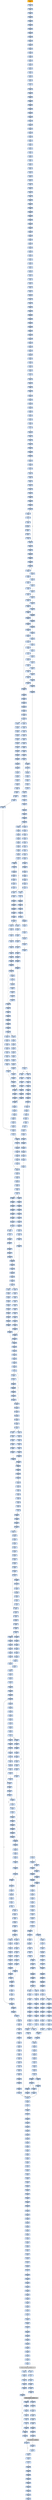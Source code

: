 strict digraph G {
	graph [bgcolor=transparent,
		name=G
	];
	node [color=lightsteelblue,
		fillcolor=lightsteelblue,
		shape=rectangle,
		style=filled
	];
	"0x004aab51"	[label="0x004aab51
incl"];
	"0x004aab52"	[label="0x004aab52
orl"];
	"0x004aab51" -> "0x004aab52"	[color="#000000"];
	"0x0041d704"	[label="0x0041d704
stosb"];
	"0x0041d705"	[label="0x0041d705
movl"];
	"0x0041d704" -> "0x0041d705"	[color="#000000"];
	"0x0041d70a"	[label="0x0041d70a
stosl"];
	"0x0041d70b"	[label="0x0041d70b
popa"];
	"0x0041d70a" -> "0x0041d70b"	[color="#000000"];
	"0x004aa96e"	[label="0x004aa96e
shrl"];
	"0x004aa971"	[label="0x004aa971
movzwl"];
	"0x004aa96e" -> "0x004aa971"	[color="#000000"];
	"0x004aa59e"	[label="0x004aa59e
movw"];
	"0x004aa5a2"	[label="0x004aa5a2
shrl"];
	"0x004aa59e" -> "0x004aa5a2"	[color="#000000"];
	"0x004aac05"	[label="0x004aac05
incl"];
	"0x004aac06"	[label="0x004aac06
orl"];
	"0x004aac05" -> "0x004aac06"	[color="#000000"];
	"0x0041d6ec"	[label="0x0041d6ec
movb"];
	"0x0041d6ef"	[label="0x0041d6ef
lodsb"];
	"0x0041d6ec" -> "0x0041d6ef"	[color="#000000"];
	"0x004aa96c"	[label="0x004aa96c
movl"];
	"0x004aa96c" -> "0x004aa96e"	[color="#000000"];
	"0x004aa2f9"	[label="0x004aa2f9
pushl"];
	"0x004aa2fa"	[label="0x004aa2fa
pushl"];
	"0x004aa2f9" -> "0x004aa2fa"	[color="#000000"];
	"0x004aa5a5"	[label="0x004aa5a5
movzwl"];
	"0x004aa5a8"	[label="0x004aa5a8
imull"];
	"0x004aa5a5" -> "0x004aa5a8"	[color="#000000"];
	"0x004aa80b"	[label="0x004aa80b
jmp"];
	"0x004aa92f"	[label="0x004aa92f
xorl"];
	"0x004aa80b" -> "0x004aa92f"	[color="#000000"];
	"0x004aa632"	[label="0x004aa632
subl"];
	"0x004aa634"	[label="0x004aa634
movl"];
	"0x004aa632" -> "0x004aa634"	[color="#000000"];
	"0x004aaa11"	[label="0x004aaa11
leal"];
	"0x004aaa18"	[label="0x004aaa18
movl"];
	"0x004aaa11" -> "0x004aaa18"	[color="#000000"];
	"0x004aa28a"	[label="0x004aa28a
pushl"];
	"0x004aa28b"	[label="0x004aa28b
addl"];
	"0x004aa28a" -> "0x004aa28b"	[color="#000000"];
	"0x004aa4b4"	[label="0x004aa4b4
movzbl"];
	"0x004aa4b8"	[label="0x004aa4b8
movl"];
	"0x004aa4b4" -> "0x004aa4b8"	[color="#000000"];
	"0x004aa996"	[label="0x004aa996
leal"];
	"0x004aa999"	[label="0x004aa999
movw"];
	"0x004aa996" -> "0x004aa999"	[color="#000000"];
	"0x004aa430"	[label="0x004aa430
orl"];
	"0x004aa432"	[label="0x004aa432
movl"];
	"0x004aa430" -> "0x004aa432"	[color="#000000"];
	"0x004aa3ee"	[label="0x004aa3ee
jae"];
	"0x004aa3f4"	[label="0x004aa3f4
movl"];
	"0x004aa3ee" -> "0x004aa3f4"	[color="#000000",
		label=F];
	"0x004aa969"	[label="0x004aa969
movw"];
	"0x004aa969" -> "0x004aa96c"	[color="#000000"];
	"0x004aabb3"	[label="0x004aabb3
sarl"];
	"0x004aabb5"	[label="0x004aabb5
andl"];
	"0x004aabb3" -> "0x004aabb5"	[color="#000000"];
	"0x004aa380"	[label="0x004aa380
movl"];
	"0x004aa388"	[label="0x004aa388
movzbl"];
	"0x004aa380" -> "0x004aa388"	[color="#000000"];
	"0x004aabe3"	[label="0x004aabe3
leal"];
	"0x004aabe6"	[label="0x004aabe6
cmpl"];
	"0x004aabe3" -> "0x004aabe6"	[color="#000000"];
	"0x004aaab2"	[label="0x004aaab2
movl"];
	"0x004aaab4"	[label="0x004aaab4
movw"];
	"0x004aaab2" -> "0x004aaab4"	[color="#000000"];
	"0x004aad76"	[label="0x004aad76
movl"];
	"0x004aad78"	[label="0x004aad78
addl"];
	"0x004aad76" -> "0x004aad78"	[color="#000000"];
	"0x004aa5f5"	[label="0x004aa5f5
cmpl"];
	"0x004aa5fa"	[label="0x004aa5fa
movl"];
	"0x004aa5f5" -> "0x004aa5fa"	[color="#000000"];
	"0x004aa40d"	[label="0x004aa40d
cmpl"];
	"0x004aa415"	[label="0x004aa415
leal"];
	"0x004aa40d" -> "0x004aa415"	[color="#000000"];
	"0x004aa3aa"	[label="0x004aa3aa
movl"];
	"0x004aa3b1"	[label="0x004aa3b1
xorl"];
	"0x004aa3aa" -> "0x004aa3b1"	[color="#000000"];
	"0x004aa7bf"	[label="0x004aa7bf
cmpl"];
	"0x004aa7c4"	[label="0x004aa7c4
movl"];
	"0x004aa7bf" -> "0x004aa7c4"	[color="#000000"];
	"0x004aa892"	[label="0x004aa892
movl"];
	"0x004aa896"	[label="0x004aa896
cmpl"];
	"0x004aa892" -> "0x004aa896"	[color="#000000"];
	"0x004aacc0"	[label="0x004aacc0
orl"];
	"0x004aacc3"	[label="0x004aacc3
movl"];
	"0x004aacc0" -> "0x004aacc3"	[color="#000000"];
	"0x004aa8bb"	[label="0x004aa8bb
movl"];
	"0x004aa8bf"	[label="0x004aa8bf
movl"];
	"0x004aa8bb" -> "0x004aa8bf"	[color="#000000"];
	"0x004aad62"	[label="0x004aad62
movl"];
	"0x004aad69"	[label="0x004aad69
movl"];
	"0x004aad62" -> "0x004aad69"	[color="#000000"];
	"0x004aa9c0"	[label="0x004aa9c0
ja"];
	"0x004aa9c2"	[label="0x004aa9c2
cmpl"];
	"0x004aa9c0" -> "0x004aa9c2"	[color="#000000",
		label=F];
	"0x004aa9d8"	[label="0x004aa9d8
movw"];
	"0x004aa9c0" -> "0x004aa9d8"	[color="#000000",
		label=T];
	"0x004aa685"	[label="0x004aa685
movl"];
	"0x004aa687"	[label="0x004aa687
movl"];
	"0x004aa685" -> "0x004aa687"	[color="#000000"];
	"0x004aa5c2"	[label="0x004aa5c2
movw"];
	"0x004aa5c6"	[label="0x004aa5c6
jmp"];
	"0x004aa5c2" -> "0x004aa5c6"	[color="#000000"];
	"0x004aad29"	[label="0x004aad29
movl"];
	"0x004aad30"	[label="0x004aad30
cmpl"];
	"0x004aad29" -> "0x004aad30"	[color="#000000"];
	"0x004aace4"	[label="0x004aace4
movl"];
	"0x004aace8"	[label="0x004aace8
addl"];
	"0x004aace4" -> "0x004aace8"	[color="#000000"];
	"0x004aa43d"	[label="0x004aa43d
movzwl"];
	"0x004aa440"	[label="0x004aa440
imull"];
	"0x004aa43d" -> "0x004aa440"	[color="#000000"];
	"0x004aa4d9"	[label="0x004aa4d9
leal"];
	"0x004aa4dd"	[label="0x004aa4dd
movl"];
	"0x004aa4d9" -> "0x004aa4dd"	[color="#000000"];
	"0x004aa252"	[label="0x004aa252
jne"];
	"0x004aa254"	[label="0x004aa254
subl"];
	"0x004aa252" -> "0x004aa254"	[color="#000000",
		label=F];
	"0x004aa6ea"	[label="0x004aa6ea
cmpl"];
	"0x004aa6f0"	[label="0x004aa6f0
movw"];
	"0x004aa6ea" -> "0x004aa6f0"	[color="#000000"];
	"0x004aa8c1"	[label="0x004aa8c1
shrl"];
	"0x004aa8c4"	[label="0x004aa8c4
movw"];
	"0x004aa8c1" -> "0x004aa8c4"	[color="#000000"];
	"0x0041d705" -> "0x0041d70a"	[color="#000000"];
	"0x004aa2e7"	[label="0x004aa2e7
stosl"];
	"0x004aa2e8"	[label="0x004aa2e8
call"];
	"0x004aa2e7" -> "0x004aa2e8"	[color="#000000"];
	"0x004aa31a"	[label="0x004aa31a
leal"];
	"0x004aa31d"	[label="0x004aa31d
movl"];
	"0x004aa31a" -> "0x004aa31d"	[color="#000000"];
	"0x004aa76b"	[label="0x004aa76b
cmpl"];
	"0x004aa76f"	[label="0x004aa76f
je"];
	"0x004aa76b" -> "0x004aa76f"	[color="#000000"];
	"0x004aab46"	[label="0x004aab46
shll"];
	"0x004aab4b"	[label="0x004aab4b
movzbl"];
	"0x004aab46" -> "0x004aab4b"	[color="#000000"];
	"0x004aa775"	[label="0x004aa775
movzbl"];
	"0x004aa76f" -> "0x004aa775"	[color="#000000",
		label=F];
	"0x004aab54"	[label="0x004aab54
movl"];
	"0x004aab58"	[label="0x004aab58
movw"];
	"0x004aab54" -> "0x004aab58"	[color="#000000"];
	"0x004aa7b0"	[label="0x004aa7b0
movw"];
	"0x004aa7b7"	[label="0x004aa7b7
je"];
	"0x004aa7b0" -> "0x004aa7b7"	[color="#000000"];
	"0x004aa5bf"	[label="0x004aa5bf
leal"];
	"0x004aa5bf" -> "0x004aa5c2"	[color="#000000"];
	"0x004aa5ab"	[label="0x004aa5ab
cmpl"];
	"0x004aa5a8" -> "0x004aa5ab"	[color="#000000"];
	"0x004aa313"	[label="0x004aa313
movl"];
	"0x004aa313" -> "0x004aa31a"	[color="#000000"];
	"0x004aa485"	[label="0x004aa485
sarl"];
	"0x004aa487"	[label="0x004aa487
addl"];
	"0x004aa485" -> "0x004aa487"	[color="#000000"];
	"0x004aa795"	[label="0x004aa795
jae"];
	"0x004aa7f7"	[label="0x004aa7f7
subl"];
	"0x004aa795" -> "0x004aa7f7"	[color="#000000",
		label=T];
	"0x004aa797"	[label="0x004aa797
subl"];
	"0x004aa795" -> "0x004aa797"	[color="#000000",
		label=F];
	"0x004aa62c"	[label="0x004aa62c
subl"];
	"0x004aa62e"	[label="0x004aa62e
movl"];
	"0x004aa62c" -> "0x004aa62e"	[color="#000000"];
	"0x004aa9cc"	[label="0x004aa9cc
movzbl"];
	"0x004aa9cf"	[label="0x004aa9cf
shll"];
	"0x004aa9cc" -> "0x004aa9cf"	[color="#000000"];
	"0x004aaa8a"	[label="0x004aaa8a
incl"];
	"0x004aaa8b"	[label="0x004aaa8b
orl"];
	"0x004aaa8a" -> "0x004aaa8b"	[color="#000000"];
	"0x004aab03"	[label="0x004aab03
jle"];
	"0x004aab0a"	[label="0x004aab0a
movl"];
	"0x004aab03" -> "0x004aab0a"	[color="#000000",
		label=T];
	"0x004aab05"	[label="0x004aab05
movl"];
	"0x004aab03" -> "0x004aab05"	[color="#000000",
		label=F];
	"0x004aaa94"	[label="0x004aaa94
shrl"];
	"0x004aaa97"	[label="0x004aaa97
movzwl"];
	"0x004aaa94" -> "0x004aaa97"	[color="#000000"];
	"0x004aacb0"	[label="0x004aacb0
subw"];
	"0x004aacb3"	[label="0x004aacb3
movl"];
	"0x004aacb0" -> "0x004aacb3"	[color="#000000"];
	"0x004aa565"	[label="0x004aa565
jmp"];
	"0x004aa5e0"	[label="0x004aa5e0
movl"];
	"0x004aa565" -> "0x004aa5e0"	[color="#000000"];
	"0x004aa237"	[label="0x004aa237
movl"];
	"0x004aa239"	[label="0x004aa239
lodsw"];
	"0x004aa237" -> "0x004aa239"	[color="#000000"];
	"0x004aac71"	[label="0x004aac71
incl"];
	"0x004aac72"	[label="0x004aac72
orl"];
	"0x004aac71" -> "0x004aac72"	[color="#000000"];
	"0x004aa643"	[label="0x004aa643
movw"];
	"0x004aa647"	[label="0x004aa647
movl"];
	"0x004aa643" -> "0x004aa647"	[color="#000000"];
	"0x004aa957"	[label="0x004aa957
je"];
	"0x004aa95d"	[label="0x004aa95d
movzbl"];
	"0x004aa957" -> "0x004aa95d"	[color="#000000",
		label=F];
	"0x004aacbb"	[label="0x004aacbb
movl"];
	"0x004aacbf"	[label="0x004aacbf
incl"];
	"0x004aacbb" -> "0x004aacbf"	[color="#000000"];
	"0x004aad7b"	[label="0x004aad7b
popl"];
	"0x004aad7c"	[label="0x004aad7c
popl"];
	"0x004aad7b" -> "0x004aad7c"	[color="#000000"];
	"0x004aa29e"	[label="0x004aa29e
subl"];
	"0x004aa2a0"	[label="0x004aa2a0
movl"];
	"0x004aa29e" -> "0x004aa2a0"	[color="#000000"];
	"0x004aa233"	[label="0x004aa233
addl"];
	"0x004aa235"	[label="0x004aa235
subl"];
	"0x004aa233" -> "0x004aa235"	[color="#000000"];
	"0x004aa443"	[label="0x004aa443
cmpl"];
	"0x004aa445"	[label="0x004aa445
jae"];
	"0x004aa443" -> "0x004aa445"	[color="#000000"];
	"0x004aabaf"	[label="0x004aabaf
movl"];
	"0x004aabb1"	[label="0x004aabb1
movl"];
	"0x004aabaf" -> "0x004aabb1"	[color="#000000"];
	"0x004aa8b8"	[label="0x004aa8b8
incl"];
	"0x004aa8b9"	[label="0x004aa8b9
orl"];
	"0x004aa8b8" -> "0x004aa8b9"	[color="#000000"];
	"0x004aa28e"	[label="0x004aa28e
pushl"];
	"0x004aa28f"	[label="0x004aa28f
pushl"];
	"0x004aa28e" -> "0x004aa28f"	[color="#000000"];
	"0x004aa3e1"	[label="0x004aa3e1
jle"];
	"0x004aa3e3"	[label="0x004aa3e3
movl"];
	"0x004aa3e1" -> "0x004aa3e3"	[color="#000000",
		label=F];
	"0x004aa84c"	[label="0x004aa84c
shrl"];
	"0x004aa84f"	[label="0x004aa84f
movw"];
	"0x004aa84c" -> "0x004aa84f"	[color="#000000"];
	"0x004aab0e"	[label="0x004aab0e
shll"];
	"0x004aab0a" -> "0x004aab0e"	[color="#000000"];
	"0x004aa3d4"	[label="0x004aa3d4
movzbl"];
	"0x004aa3d7"	[label="0x004aa3d7
shll"];
	"0x004aa3d4" -> "0x004aa3d7"	[color="#000000"];
	"0x004aac39"	[label="0x004aac39
movl"];
	"0x004aac41"	[label="0x004aac41
movl"];
	"0x004aac39" -> "0x004aac41"	[color="#000000"];
	"0x004aa5f4"	[label="0x004aa5f4
incl"];
	"0x004aa5f4" -> "0x004aa5f5"	[color="#000000"];
	"0x0041d64c"	[label="0x0041d64c
movl"];
	"0x0041d64f"	[label="0x0041d64f
addl"];
	"0x0041d64c" -> "0x0041d64f"	[color="#000000"];
	"0x004aaa91"	[label="0x004aaa91
movw"];
	"0x004aaa91" -> "0x004aaa94"	[color="#000000"];
	"0x004aa597"	[label="0x004aa597
incl"];
	"0x004aa598"	[label="0x004aa598
orl"];
	"0x004aa597" -> "0x004aa598"	[color="#000000"];
	"0x0041d6ce"	[label="0x0041d6ce
orb"];
	"0x0041d6d0"	[label="0x0041d6d0
je"];
	"0x0041d6ce" -> "0x0041d6d0"	[color="#000000"];
	"0x004aa4a5"	[label="0x004aa4a5
movl"];
	"0x004aa4a9"	[label="0x004aa4a9
subl"];
	"0x004aa4a5" -> "0x004aa4a9"	[color="#000000"];
	"0x004aa7f2"	[label="0x004aa7f2
jmp"];
	"0x004aa7f2" -> "0x004aad29"	[color="#000000"];
	"0x004aa4fb"	[label="0x004aa4fb
incl"];
	"0x004aa4fc"	[label="0x004aa4fc
orl"];
	"0x004aa4fb" -> "0x004aa4fc"	[color="#000000"];
	"0x004aa50f"	[label="0x004aa50f
imull"];
	"0x004aa512"	[label="0x004aa512
cmpl"];
	"0x004aa50f" -> "0x004aa512"	[color="#000000"];
	"0x004aa867"	[label="0x004aa867
subl"];
	"0x004aa869"	[label="0x004aa869
movl"];
	"0x004aa867" -> "0x004aa869"	[color="#000000"];
	"0x004aa840"	[label="0x004aa840
shll"];
	"0x004aa843"	[label="0x004aa843
incl"];
	"0x004aa840" -> "0x004aa843"	[color="#000000"];
	"0x004aaad2"	[label="0x004aaad2
decl"];
	"0x004aaad3"	[label="0x004aaad3
movl"];
	"0x004aaad2" -> "0x004aaad3"	[color="#000000"];
	"0x0041d647"	[label="0x0041d647
cmpb"];
	"0x0041d64a"	[label="0x0041d64a
jne"];
	"0x0041d647" -> "0x0041d64a"	[color="#000000"];
	"0x004aac46"	[label="0x004aac46
movl"];
	"0x004aac4a"	[label="0x004aac4a
addl"];
	"0x004aac46" -> "0x004aac4a"	[color="#000000"];
	"0x004aa4ad"	[label="0x004aa4ad
movl"];
	"0x004aa4a9" -> "0x004aa4ad"	[color="#000000"];
	"0x004aa25e"	[label="0x004aa25e
shll"];
	"0x004aa261"	[label="0x004aa261
movb"];
	"0x004aa25e" -> "0x004aa261"	[color="#000000"];
	"0x004aa8f3"	[label="0x004aa8f3
jmp"];
	"0x004aa91b"	[label="0x004aa91b
movl"];
	"0x004aa8f3" -> "0x004aa91b"	[color="#000000"];
	"0x004aa9d2"	[label="0x004aa9d2
shll"];
	"0x004aa9cf" -> "0x004aa9d2"	[color="#000000"];
	"0x0041d693"	[label="0x0041d693
pushl"];
	"0x0041d695"	[label="0x0041d695
pushl"];
	"0x0041d693" -> "0x0041d695"	[color="#000000"];
	"0x004aa9e7"	[label="0x004aa9e7
cmpl"];
	"0x004aa9e9"	[label="0x004aa9e9
jae"];
	"0x004aa9e7" -> "0x004aa9e9"	[color="#000000"];
	"0x004aa6c5"	[label="0x004aa6c5
addl"];
	"0x004aa6cb"	[label="0x004aa6cb
leal"];
	"0x004aa6c5" -> "0x004aa6cb"	[color="#000000"];
	"0x004aa330"	[label="0x004aa330
decl"];
	"0x004aa331"	[label="0x004aa331
movl"];
	"0x004aa330" -> "0x004aa331"	[color="#000000"];
	"0x004aa8e2"	[label="0x004aa8e2
sarl"];
	"0x004aa8e5"	[label="0x004aa8e5
leal"];
	"0x004aa8e2" -> "0x004aa8e5"	[color="#000000"];
	"0x004aaad9"	[label="0x004aaad9
movb"];
	"0x004aaadd"	[label="0x004aaadd
movl"];
	"0x004aaad9" -> "0x004aaadd"	[color="#000000"];
	"0x004aaa69"	[label="0x004aaa69
addl"];
	"0x004aaa6b"	[label="0x004aaa6b
cmpl"];
	"0x004aaa69" -> "0x004aaa6b"	[color="#000000"];
	"0x004aa242"	[label="0x004aa242
subl"];
	"0x004aa244"	[label="0x004aa244
addl"];
	"0x004aa242" -> "0x004aa244"	[color="#000000"];
	"0x004aa25c"	[label="0x004aa25c
andb"];
	"0x004aa25c" -> "0x004aa25e"	[color="#000000"];
	"0x004aa90f"	[label="0x004aa90f
movl"];
	"0x004aa913"	[label="0x004aa913
movl"];
	"0x004aa90f" -> "0x004aa913"	[color="#000000"];
	"0x0041d642"	[label="0x0041d642
subl"];
	"0x0041d642" -> "0x0041d647"	[color="#000000"];
	"0x0041d697"	[label="0x0041d697
pushl"];
	"0x0041d698"	[label="0x0041d698
movl"];
	"0x0041d697" -> "0x0041d698"	[color="#000000"];
	"0x004aa578"	[label="0x004aa578
cmpl"];
	"0x004aa580"	[label="0x004aa580
ja"];
	"0x004aa578" -> "0x004aa580"	[color="#000000"];
	"0x004aa4ea"	[label="0x004aa4ea
je"];
	"0x004aa4f0"	[label="0x004aa4f0
shll"];
	"0x004aa4ea" -> "0x004aa4f0"	[color="#000000",
		label=F];
	"0x004aa7a8"	[label="0x004aa7a8
cmpl"];
	"0x004aa7ad"	[label="0x004aa7ad
leal"];
	"0x004aa7a8" -> "0x004aa7ad"	[color="#000000"];
	"0x0041d65c"	[label="0x0041d65c
call"];
	"0x0041d66a"	[label="0x0041d66a
call"];
	"0x0041d65c" -> "0x0041d66a"	[color="#000000"];
	"0x004aa862"	[label="0x004aa862
movl"];
	"0x004aa862" -> "0x004aa867"	[color="#000000"];
	"0x004aa456"	[label="0x004aa456
movb"];
	"0x004aa45a"	[label="0x004aa45a
sarl"];
	"0x004aa456" -> "0x004aa45a"	[color="#000000"];
	"0x004aa539"	[label="0x004aa539
subl"];
	"0x004aa53d"	[label="0x004aa53d
subl"];
	"0x004aa539" -> "0x004aa53d"	[color="#000000"];
	"0x004aaa79"	[label="0x004aaa79
je"];
	"0x004aaa7f"	[label="0x004aaa7f
shll"];
	"0x004aaa79" -> "0x004aaa7f"	[color="#000000",
		label=F];
	"0x004aab8c"	[label="0x004aab8c
subw"];
	"0x004aab8f"	[label="0x004aab8f
leal"];
	"0x004aab8c" -> "0x004aab8f"	[color="#000000"];
	"0x004aa5d0"	[label="0x004aa5d0
leal"];
	"0x004aa5d3"	[label="0x004aa5d3
shrw"];
	"0x004aa5d0" -> "0x004aa5d3"	[color="#000000"];
	"0x0041d5ec"	[label="0x0041d5ec
orl"];
	"0x0041d5ee"	[label="0x0041d5ee
pushl"];
	"0x0041d5ec" -> "0x0041d5ee"	[color="#000000"];
	"0x004aaa24"	[label="0x004aaa24
jmp"];
	"0x004aaa55"	[label="0x004aaa55
movl"];
	"0x004aaa24" -> "0x004aaa55"	[color="#000000"];
	"0x004aac92"	[label="0x004aac92
subl"];
	"0x004aac94"	[label="0x004aac94
sarl"];
	"0x004aac92" -> "0x004aac94"	[color="#000000"];
	"0x004aa6ce"	[label="0x004aa6ce
movl"];
	"0x004aa6d2"	[label="0x004aa6d2
jmp"];
	"0x004aa6ce" -> "0x004aa6d2"	[color="#000000"];
	"0x004aaa75"	[label="0x004aaa75
cmpl"];
	"0x004aaa75" -> "0x004aaa79"	[color="#000000"];
	"0x004aacf8"	[label="0x004aacf8
movl"];
	"0x004aacfa"	[label="0x004aacfa
subl"];
	"0x004aacf8" -> "0x004aacfa"	[color="#000000"];
	"0x004aa9fb"	[label="0x004aa9fb
sarl"];
	"0x004aa9fe"	[label="0x004aa9fe
movl"];
	"0x004aa9fb" -> "0x004aa9fe"	[color="#000000"];
	"0x004aa8cb"	[label="0x004aa8cb
movzwl"];
	"0x004aa8c4" -> "0x004aa8cb"	[color="#000000"];
	"0x004aab68"	[label="0x004aab68
movl"];
	"0x004aab6c"	[label="0x004aab6c
movl"];
	"0x004aab68" -> "0x004aab6c"	[color="#000000"];
	"0x004aa759"	[label="0x004aa759
shll"];
	"0x004aa75c"	[label="0x004aa75c
addl"];
	"0x004aa759" -> "0x004aa75c"	[color="#000000"];
	"0x004aa951"	[label="0x004aa951
ja"];
	"0x004aa951" -> "0x004aa969"	[color="#000000",
		label=T];
	"0x004aa953"	[label="0x004aa953
cmpl"];
	"0x004aa951" -> "0x004aa953"	[color="#000000",
		label=F];
	"0x004aa440" -> "0x004aa443"	[color="#000000"];
	"0x004aad09"	[label="0x004aad09
movb"];
	"0x004aad0b"	[label="0x004aad0b
incl"];
	"0x004aad09" -> "0x004aad0b"	[color="#000000"];
	"0x004aaa5e"	[label="0x004aaa5e
movl"];
	"0x004aaa62"	[label="0x004aaa62
leal"];
	"0x004aaa5e" -> "0x004aaa62"	[color="#000000"];
	"0x004aa619"	[label="0x004aa619
jmp"];
	"0x004aa619" -> "0x004aad29"	[color="#000000"];
	"0x004aa481"	[label="0x004aa481
subl"];
	"0x004aa481" -> "0x004aa485"	[color="#000000"];
	"0x004aa636"	[label="0x004aa636
shrw"];
	"0x004aa63a"	[label="0x004aa63a
subw"];
	"0x004aa636" -> "0x004aa63a"	[color="#000000"];
	"0x0041d69a"	[label="0x0041d69a
call"];
	VIRTUALPROTECT_KERNEL32	[color=lightgrey,
		fillcolor=lightgrey,
		label="VIRTUALPROTECT_KERNEL32
VIRTUALPROTECT-KERNEL32"];
	"0x0041d69a" -> VIRTUALPROTECT_KERNEL32	[color="#000000"];
	"0x004aac1c"	[label="0x004aac1c
jne"];
	"0x004aac1e"	[label="0x004aac1e
movl"];
	"0x004aac1c" -> "0x004aac1e"	[color="#000000",
		label=F];
	"0x004aa33c"	[label="0x004aa33c
movl"];
	"0x004aa340"	[label="0x004aa340
movl"];
	"0x004aa33c" -> "0x004aa340"	[color="#000000"];
	"0x004aaae6"	[label="0x004aaae6
addl"];
	"0x004aaaea"	[label="0x004aaaea
cmpl"];
	"0x004aaae6" -> "0x004aaaea"	[color="#000000"];
	"0x004aa8f9"	[label="0x004aa8f9
subl"];
	"0x004aa8fb"	[label="0x004aa8fb
movl"];
	"0x004aa8f9" -> "0x004aa8fb"	[color="#000000"];
	"0x0041d6b0"	[label="0x0041d6b0
popl"];
	"0x0041d6b1"	[label="0x0041d6b1
movl"];
	"0x0041d6b0" -> "0x0041d6b1"	[color="#000000"];
	"0x004aa9d5"	[label="0x004aa9d5
incl"];
	"0x004aa9d6"	[label="0x004aa9d6
orl"];
	"0x004aa9d5" -> "0x004aa9d6"	[color="#000000"];
	"0x004aa814"	[label="0x004aa814
shrw"];
	"0x004aa818"	[label="0x004aa818
movl"];
	"0x004aa814" -> "0x004aa818"	[color="#000000"];
	"0x004aa476"	[label="0x004aa476
movl"];
	"0x004aa47a"	[label="0x004aa47a
shll"];
	"0x004aa476" -> "0x004aa47a"	[color="#000000"];
	"0x004aa64b"	[label="0x004aa64b
leal"];
	"0x004aa647" -> "0x004aa64b"	[color="#000000"];
	"0x004aa269"	[label="0x004aa269
movl"];
	"0x004aa26e"	[label="0x004aa26e
shll"];
	"0x004aa269" -> "0x004aa26e"	[color="#000000"];
	"0x004aa2ed"	[label="0x004aa2ed
popl"];
	"0x004aa2ee"	[label="0x004aa2ee
addl"];
	"0x004aa2ed" -> "0x004aa2ee"	[color="#000000"];
	"0x004aa793"	[label="0x004aa793
cmpl"];
	"0x004aa793" -> "0x004aa795"	[color="#000000"];
	"0x004aa904"	[label="0x004aa904
movl"];
	"0x004aa908"	[label="0x004aa908
movw"];
	"0x004aa904" -> "0x004aa908"	[color="#000000"];
	"0x004aaba9"	[label="0x004aaba9
jle"];
	"0x004aaba9" -> "0x004aabaf"	[color="#000000",
		label=F];
	"0x004aacd6"	[label="0x004aacd6
movl"];
	"0x004aaba9" -> "0x004aacd6"	[color="#000000",
		label=T];
	"0x004aa9a0"	[label="0x004aa9a0
leal"];
	"0x004aa9a4"	[label="0x004aa9a4
movl"];
	"0x004aa9a0" -> "0x004aa9a4"	[color="#000000"];
	"0x004aaa26"	[label="0x004aaa26
subl"];
	"0x004aaa28"	[label="0x004aaa28
subl"];
	"0x004aaa26" -> "0x004aaa28"	[color="#000000"];
	"0x004aa7e9"	[label="0x004aa7e9
movb"];
	"0x004aa7ed"	[label="0x004aa7ed
incl"];
	"0x004aa7e9" -> "0x004aa7ed"	[color="#000000"];
	"0x004aab2c"	[label="0x004aab2c
movl"];
	"0x004aab30"	[label="0x004aab30
addl"];
	"0x004aab2c" -> "0x004aab30"	[color="#000000"];
	"0x004aa963"	[label="0x004aa963
shll"];
	"0x004aa966"	[label="0x004aa966
incl"];
	"0x004aa963" -> "0x004aa966"	[color="#000000"];
	"0x004aa634" -> "0x004aa636"	[color="#000000"];
	"0x0041d6fb"	[label="0x0041d6fb
popl"];
	"0x0041d6fc"	[label="0x0041d6fc
addl"];
	"0x0041d6fb" -> "0x0041d6fc"	[color="#000000"];
	"0x004aaceb"	[label="0x004aaceb
cmpl"];
	"0x004aace8" -> "0x004aaceb"	[color="#000000"];
	"0x004aa81c"	[label="0x004aa81c
subw"];
	"0x004aa81f"	[label="0x004aa81f
subl"];
	"0x004aa81c" -> "0x004aa81f"	[color="#000000"];
	"0x004aa7a0"	[label="0x004aa7a0
movl"];
	"0x004aa7a4"	[label="0x004aa7a4
movl"];
	"0x004aa7a0" -> "0x004aa7a4"	[color="#000000"];
	"0x004aa9c6"	[label="0x004aa9c6
je"];
	"0x004aa9c2" -> "0x004aa9c6"	[color="#000000"];
	"0x0041d5ef"	[label="0x0041d5ef
je"];
	"0x0041d626"	[label="0x0041d626
call"];
	"0x0041d5ef" -> "0x0041d626"	[color="#000000",
		label=T];
	"0x004aab79"	[label="0x004aab79
movw"];
	"0x004aab7c"	[label="0x004aab7c
movl"];
	"0x004aab79" -> "0x004aab7c"	[color="#000000"];
	"0x004aa6b3"	[label="0x004aa6b3
movl"];
	"0x004aa6b7"	[label="0x004aa6b7
movl"];
	"0x004aa6b3" -> "0x004aa6b7"	[color="#000000"];
	"0x0041d66f"	[label="0x0041d66f
orl"];
	"0x0041d671"	[label="0x0041d671
je"];
	"0x0041d66f" -> "0x0041d671"	[color="#000000"];
	"0x004aac89"	[label="0x004aac89
movl"];
	"0x004aac8d"	[label="0x004aac8d
movl"];
	"0x004aac89" -> "0x004aac8d"	[color="#000000"];
	"0x004aa790"	[label="0x004aa790
imull"];
	"0x004aa790" -> "0x004aa793"	[color="#000000"];
	"0x004aa32a"	[label="0x004aa32a
movl"];
	"0x004aa32c"	[label="0x004aa32c
shll"];
	"0x004aa32a" -> "0x004aa32c"	[color="#000000"];
	"0x004aa736"	[label="0x004aa736
movl"];
	"0x004aa73e"	[label="0x004aa73e
movl"];
	"0x004aa736" -> "0x004aa73e"	[color="#000000"];
	"0x004aa27c"	[label="0x004aa27c
subl"];
	"0x004aa27e"	[label="0x004aa27e
pushl"];
	"0x004aa27c" -> "0x004aa27e"	[color="#000000"];
	"0x004aa9f4"	[label="0x004aa9f4
subl"];
	"0x004aa9f6"	[label="0x004aa9f6
shll"];
	"0x004aa9f4" -> "0x004aa9f6"	[color="#000000"];
	"0x004aacaa"	[label="0x004aacaa
movl"];
	"0x004aacac"	[label="0x004aacac
shrw"];
	"0x004aacaa" -> "0x004aacac"	[color="#000000"];
	"0x004aaba3"	[label="0x004aaba3
cmpl"];
	"0x004aaba6"	[label="0x004aaba6
movl"];
	"0x004aaba3" -> "0x004aaba6"	[color="#000000"];
	"0x004aa514"	[label="0x004aa514
jae"];
	"0x004aa514" -> "0x004aa539"	[color="#000000",
		label=T];
	"0x004aa516"	[label="0x004aa516
movl"];
	"0x004aa514" -> "0x004aa516"	[color="#000000",
		label=F];
	"0x004aa7cb"	[label="0x004aa7cb
movl"];
	"0x004aa7cf"	[label="0x004aa7cf
setg"];
	"0x004aa7cb" -> "0x004aa7cf"	[color="#000000"];
	"0x004aab84"	[label="0x004aab84
subl"];
	"0x004aab86"	[label="0x004aab86
movl"];
	"0x004aab84" -> "0x004aab86"	[color="#000000"];
	"0x004aa788"	[label="0x004aa788
movl"];
	"0x004aa78a"	[label="0x004aa78a
shrl"];
	"0x004aa788" -> "0x004aa78a"	[color="#000000"];
	"0x004aa4f5"	[label="0x004aa4f5
movzbl"];
	"0x004aa4f0" -> "0x004aa4f5"	[color="#000000"];
	"0x004aa418"	[label="0x004aa418
ja"];
	"0x004aa418" -> "0x004aa432"	[color="#000000",
		label=T];
	"0x004aa41a"	[label="0x004aa41a
cmpl"];
	"0x004aa418" -> "0x004aa41a"	[color="#000000",
		label=F];
	"0x004aa659"	[label="0x004aa659
je"];
	"0x004aa65f"	[label="0x004aa65f
movzbl"];
	"0x004aa659" -> "0x004aa65f"	[color="#000000",
		label=F];
	"0x004aa99c"	[label="0x004aa99c
movl"];
	"0x004aa999" -> "0x004aa99c"	[color="#000000"];
	"0x004aa681"	[label="0x004aa681
cmpl"];
	"0x004aa683"	[label="0x004aa683
jae"];
	"0x004aa681" -> "0x004aa683"	[color="#000000"];
	"0x004aa5a2" -> "0x004aa5a5"	[color="#000000"];
	"0x004aab5b"	[label="0x004aab5b
shrl"];
	"0x004aab5e"	[label="0x004aab5e
movzwl"];
	"0x004aab5b" -> "0x004aab5e"	[color="#000000"];
	"0x004aa404"	[label="0x004aa404
shll"];
	"0x004aa407"	[label="0x004aa407
movl"];
	"0x004aa404" -> "0x004aa407"	[color="#000000"];
	"0x004aac97"	[label="0x004aac97
leal"];
	"0x004aac94" -> "0x004aac97"	[color="#000000"];
	"0x004aacef"	[label="0x004aacef
ja"];
	"0x004aacf1"	[label="0x004aacf1
movl"];
	"0x004aacef" -> "0x004aacf1"	[color="#000000",
		label=F];
	"0x004aa24b"	[label="0x004aa24b
movb"];
	"0x004aa24f"	[label="0x004aa24f
movb"];
	"0x004aa24b" -> "0x004aa24f"	[color="#000000"];
	"0x004aa429"	[label="0x004aa429
movzbl"];
	"0x004aa42c"	[label="0x004aa42c
shll"];
	"0x004aa429" -> "0x004aa42c"	[color="#000000"];
	"0x004aa45d"	[label="0x004aa45d
movl"];
	"0x004aa45a" -> "0x004aa45d"	[color="#000000"];
	"0x004aaa8d"	[label="0x004aaa8d
movl"];
	"0x004aaa8d" -> "0x004aaa91"	[color="#000000"];
	"0x004aa84a"	[label="0x004aa84a
movl"];
	"0x004aa84a" -> "0x004aa84c"	[color="#000000"];
	"0x004aad18"	[label="0x004aad18
je"];
	"0x004aad18" -> "0x004aad29"	[color="#000000",
		label=T];
	"0x004aa683" -> "0x004aa685"	[color="#000000",
		label=F];
	"0x004aa6d7"	[label="0x004aa6d7
movl"];
	"0x004aa683" -> "0x004aa6d7"	[color="#000000",
		label=T];
	"0x004aa713"	[label="0x004aa713
movl"];
	"0x004aa715"	[label="0x004aa715
shrl"];
	"0x004aa713" -> "0x004aa715"	[color="#000000"];
	"0x004aa960"	[label="0x004aa960
shll"];
	"0x004aa95d" -> "0x004aa960"	[color="#000000"];
	"0x004aad7e"	[label="0x004aad7e
popl"];
	"0x004aad7f"	[label="0x004aad7f
ret"];
	"0x004aad7e" -> "0x004aad7f"	[color="#000000"];
	"0x004aa804"	[label="0x004aa804
movw"];
	"0x004aa804" -> "0x004aa80b"	[color="#000000"];
	"0x004aa8f7"	[label="0x004aa8f7
subl"];
	"0x004aa8f7" -> "0x004aa8f9"	[color="#000000"];
	"0x004aa74a"	[label="0x004aa74a
movw"];
	"0x004aa751"	[label="0x004aa751
movl"];
	"0x004aa74a" -> "0x004aa751"	[color="#000000"];
	"0x004aa2ab"	[label="0x004aa2ab
jae"];
	"0x004aa2d3"	[label="0x004aa2d3
call"];
	"0x004aa2ab" -> "0x004aa2d3"	[color="#000000",
		label=T];
	"0x004aad0c"	[label="0x004aad0c
movb"];
	"0x004aad10"	[label="0x004aad10
movb"];
	"0x004aad0c" -> "0x004aad10"	[color="#000000"];
	"0x004aab76"	[label="0x004aab76
leal"];
	"0x004aab76" -> "0x004aab79"	[color="#000000"];
	"0x004aa3c4"	[label="0x004aa3c4
movl"];
	"0x004aa3c8"	[label="0x004aa3c8
xorl"];
	"0x004aa3c4" -> "0x004aa3c8"	[color="#000000"];
	"0x004aa293"	[label="0x004aa293
pushl"];
	"0x004aa294"	[label="0x004aa294
pushl"];
	"0x004aa293" -> "0x004aa294"	[color="#000000"];
	"0x004aa6bb"	[label="0x004aa6bb
xorl"];
	"0x004aa6bd"	[label="0x004aa6bd
cmpl"];
	"0x004aa6bb" -> "0x004aa6bd"	[color="#000000"];
	"0x004aab7e"	[label="0x004aab7e
jmp"];
	"0x004aab7c" -> "0x004aab7e"	[color="#000000"];
	"0x004aab92"	[label="0x004aab92
movw"];
	"0x004aab8f" -> "0x004aab92"	[color="#000000"];
	"0x004aab95"	[label="0x004aab95
movl"];
	"0x004aab7e" -> "0x004aab95"	[color="#000000"];
	"0x004aa50c"	[label="0x004aa50c
movzwl"];
	"0x004aa50c" -> "0x004aa50f"	[color="#000000"];
	"0x004aa87e"	[label="0x004aa87e
jmp"];
	"0x004aa923"	[label="0x004aa923
movl"];
	"0x004aa87e" -> "0x004aa923"	[color="#000000"];
	"0x004aaafe"	[label="0x004aaafe
cmpl"];
	"0x004aab01"	[label="0x004aab01
movl"];
	"0x004aaafe" -> "0x004aab01"	[color="#000000"];
	"0x004aac18"	[label="0x004aac18
orl"];
	"0x004aac1b"	[label="0x004aac1b
decl"];
	"0x004aac18" -> "0x004aac1b"	[color="#000000"];
	"0x004aad34"	[label="0x004aad34
jb"];
	"0x004aad30" -> "0x004aad34"	[color="#000000"];
	"0x004aa266"	[label="0x004aa266
pushl"];
	"0x004aa267"	[label="0x004aa267
addb"];
	"0x004aa266" -> "0x004aa267"	[color="#000000"];
	"0x004aa63d"	[label="0x004aa63d
cmpl"];
	"0x004aa63a" -> "0x004aa63d"	[color="#000000"];
	"0x004aac78"	[label="0x004aac78
movw"];
	"0x004aac7c"	[label="0x004aac7c
shrl"];
	"0x004aac78" -> "0x004aac7c"	[color="#000000"];
	"0x004aa93d"	[label="0x004aa93d
addl"];
	"0x004aa943"	[label="0x004aa943
leal"];
	"0x004aa93d" -> "0x004aa943"	[color="#000000"];
	"0x0041d63c"	[label="0x0041d63c
addl"];
	"0x0041d63e"	[label="0x0041d63e
orb"];
	"0x0041d63c" -> "0x0041d63e"	[color="#000000"];
	"0x004aab99"	[label="0x004aab99
decl"];
	"0x004aab9a"	[label="0x004aab9a
movl"];
	"0x004aab99" -> "0x004aab9a"	[color="#000000"];
	"0x004aa347"	[label="0x004aa347
movzbl"];
	"0x004aa340" -> "0x004aa347"	[color="#000000"];
	"0x004aa7f9"	[label="0x004aa7f9
subl"];
	"0x004aa7fb"	[label="0x004aa7fb
movl"];
	"0x004aa7f9" -> "0x004aa7fb"	[color="#000000"];
	"0x004aaac5"	[label="0x004aaac5
subw"];
	"0x004aaac8"	[label="0x004aaac8
movw"];
	"0x004aaac5" -> "0x004aaac8"	[color="#000000"];
	"0x004aaa06"	[label="0x004aaa06
leal"];
	"0x004aaa09"	[label="0x004aaa09
movl"];
	"0x004aaa06" -> "0x004aaa09"	[color="#000000"];
	"0x0041d698" -> "0x0041d69a"	[color="#000000"];
	"0x0041d695" -> "0x0041d697"	[color="#000000"];
	"0x004aa6c2"	[label="0x004aa6c2
setg"];
	"0x004aa6bd" -> "0x004aa6c2"	[color="#000000"];
	"0x0041d702"	[label="0x0041d702
movb"];
	"0x0041d6fc" -> "0x0041d702"	[color="#000000"];
	"0x004aa67b"	[label="0x004aa67b
movzwl"];
	"0x004aa67e"	[label="0x004aa67e
imull"];
	"0x004aa67b" -> "0x004aa67e"	[color="#000000"];
	"0x004aa70d"	[label="0x004aa70d
orl"];
	"0x004aa70f"	[label="0x004aa70f
movl"];
	"0x004aa70d" -> "0x004aa70f"	[color="#000000"];
	"0x004aaa59"	[label="0x004aaa59
movl"];
	"0x004aaa55" -> "0x004aaa59"	[color="#000000"];
	"0x004aa927"	[label="0x004aa927
movl"];
	"0x004aa923" -> "0x004aa927"	[color="#000000"];
	"0x004aac1b" -> "0x004aac1c"	[color="#000000"];
	"0x0041d6ea"	[label="0x0041d6ea
xorb"];
	"0x0041d6ea" -> "0x0041d6ec"	[color="#000000"];
	"0x004aa49b"	[label="0x004aa49b
movl"];
	"0x004aa49f"	[label="0x004aa49f
jle"];
	"0x004aa49b" -> "0x004aa49f"	[color="#000000"];
	"0x004aa56f"	[label="0x004aa56f
leal"];
	"0x004aa572"	[label="0x004aa572
movl"];
	"0x004aa56f" -> "0x004aa572"	[color="#000000"];
	"0x004aa801"	[label="0x004aa801
subw"];
	"0x004aa801" -> "0x004aa804"	[color="#000000"];
	"0x004aa844"	[label="0x004aa844
orl"];
	"0x004aa846"	[label="0x004aa846
movl"];
	"0x004aa844" -> "0x004aa846"	[color="#000000"];
	"0x004aa901"	[label="0x004aa901
subw"];
	"0x004aa901" -> "0x004aa904"	[color="#000000"];
	"0x004aa8fd"	[label="0x004aa8fd
shrw"];
	"0x004aa8fb" -> "0x004aa8fd"	[color="#000000"];
	"0x0041d688"	[label="0x0041d688
call"];
	"0x0041d71b"	[label="0x0041d71b
jmp"];
	"0x0041d688" -> "0x0041d71b"	[color="#000000"];
	"0x004aab29"	[label="0x004aab29
leal"];
	"0x004aab29" -> "0x004aab2c"	[color="#000000"];
	"0x004aab11"	[label="0x004aab11
movl"];
	"0x004aab0e" -> "0x004aab11"	[color="#000000"];
	"0x004aa86d"	[label="0x004aa86d
sarl"];
	"0x004aa870"	[label="0x004aa870
leal"];
	"0x004aa86d" -> "0x004aa870"	[color="#000000"];
	"0x004aac7f"	[label="0x004aac7f
movzwl"];
	"0x004aac82"	[label="0x004aac82
imull"];
	"0x004aac7f" -> "0x004aac82"	[color="#000000"];
	"0x004aaa9d"	[label="0x004aaa9d
cmpl"];
	"0x004aaa9f"	[label="0x004aaa9f
jae"];
	"0x004aaa9d" -> "0x004aaa9f"	[color="#000000"];
	"0x004aa335"	[label="0x004aa335
movzbl"];
	"0x004aa339"	[label="0x004aa339
shll"];
	"0x004aa335" -> "0x004aa339"	[color="#000000"];
	"0x004aad12"	[label="0x004aad12
incl"];
	"0x004aad10" -> "0x004aad12"	[color="#000000"];
	"0x0041d62b"	[label="0x0041d62b
popl"];
	"0x0041d626" -> "0x0041d62b"	[color="#000000"];
	"0x004aa591"	[label="0x004aa591
movzbl"];
	"0x004aa594"	[label="0x004aa594
shll"];
	"0x004aa591" -> "0x004aa594"	[color="#000000"];
	"0x004aa885"	[label="0x004aa885
subl"];
	"0x004aa887"	[label="0x004aa887
subl"];
	"0x004aa885" -> "0x004aa887"	[color="#000000"];
	"0x004aac66"	[label="0x004aac66
shll"];
	"0x004aac6b"	[label="0x004aac6b
movzbl"];
	"0x004aac66" -> "0x004aac6b"	[color="#000000"];
	"0x004aab71"	[label="0x004aab71
subl"];
	"0x004aab6c" -> "0x004aab71"	[color="#000000"];
	"0x004aa3a0"	[label="0x004aa3a0
movw"];
	"0x004aa3a5"	[label="0x004aa3a5
addl"];
	"0x004aa3a0" -> "0x004aa3a5"	[color="#000000"];
	"0x004aac85"	[label="0x004aac85
cmpl"];
	"0x004aac87"	[label="0x004aac87
jae"];
	"0x004aac85" -> "0x004aac87"	[color="#000000"];
	"0x004aa94b"	[label="0x004aa94b
cmpl"];
	"0x004aa6d2" -> "0x004aa94b"	[color="#000000"];
	"0x004aa974"	[label="0x004aa974
imull"];
	"0x004aa971" -> "0x004aa974"	[color="#000000"];
	"0x004aa59a"	[label="0x004aa59a
movl"];
	"0x004aa598" -> "0x004aa59a"	[color="#000000"];
	"0x0041d6b3"	[label="0x0041d6b3
lodsl"];
	"0x0041d6b1" -> "0x0041d6b3"	[color="#000000"];
	"0x004aa246"	[label="0x004aa246
movl"];
	"0x004aa244" -> "0x004aa246"	[color="#000000"];
	"0x004aa61e"	[label="0x004aa61e
subl"];
	"0x004aa623"	[label="0x004aa623
jmp"];
	"0x004aa61e" -> "0x004aa623"	[color="#000000"];
	"0x004aa9fe" -> "0x004aaa06"	[color="#000000"];
	"0x004aa6db"	[label="0x004aa6db
subl"];
	"0x004aa6dd"	[label="0x004aa6dd
movl"];
	"0x004aa6db" -> "0x004aa6dd"	[color="#000000"];
	"0x004aa732"	[label="0x004aa732
movl"];
	"0x004aa734"	[label="0x004aa734
subl"];
	"0x004aa732" -> "0x004aa734"	[color="#000000"];
	"0x004aa4e6"	[label="0x004aa4e6
cmpl"];
	"0x004aa4e6" -> "0x004aa4ea"	[color="#000000"];
	"0x004aa267" -> "0x004aa269"	[color="#000000"];
	"0x0041d651"	[label="0x0041d651
subl"];
	"0x0041d653"	[label="0x0041d653
movw"];
	"0x0041d651" -> "0x0041d653"	[color="#000000"];
	"0x004aa436"	[label="0x004aa436
movw"];
	"0x004aa432" -> "0x004aa436"	[color="#000000"];
	"0x004aa9dc"	[label="0x004aa9dc
movl"];
	"0x004aa9d8" -> "0x004aa9dc"	[color="#000000"];
	"0x004aabcd"	[label="0x004aabcd
addl"];
	"0x004aabcf"	[label="0x004aabcf
movl"];
	"0x004aabcd" -> "0x004aabcf"	[color="#000000"];
	"0x004aa653"	[label="0x004aa653
ja"];
	"0x004aa66b"	[label="0x004aa66b
movl"];
	"0x004aa653" -> "0x004aa66b"	[color="#000000",
		label=T];
	"0x004aa655"	[label="0x004aa655
cmpl"];
	"0x004aa653" -> "0x004aa655"	[color="#000000",
		label=F];
	"0x004aa8b9" -> "0x004aa8bb"	[color="#000000"];
	"0x004aa8f5"	[label="0x004aa8f5
movl"];
	"0x004aa8f5" -> "0x004aa8f7"	[color="#000000"];
	"0x004aaccb"	[label="0x004aaccb
decl"];
	"0x004aaccc"	[label="0x004aaccc
movl"];
	"0x004aaccb" -> "0x004aaccc"	[color="#000000"];
	"0x004aa55f"	[label="0x004aa55f
jle"];
	"0x004aa55f" -> "0x004aa565"	[color="#000000",
		label=F];
	"0x004aa79b"	[label="0x004aa79b
sarl"];
	"0x004aa79b" -> "0x004aa7a0"	[color="#000000"];
	"0x004aa39c"	[label="0x004aa39c
movl"];
	"0x004aa39c" -> "0x004aa3a0"	[color="#000000"];
	"0x004aaba6" -> "0x004aaba9"	[color="#000000"];
	"0x004aab92" -> "0x004aab95"	[color="#000000"];
	"0x004aa2a3"	[label="0x004aa2a3
movb"];
	"0x004aa2a5"	[label="0x004aa2a5
subl"];
	"0x004aa2a3" -> "0x004aa2a5"	[color="#000000"];
	"0x004aab24"	[label="0x004aab24
movl"];
	"0x004aab24" -> "0x004aab29"	[color="#000000"];
	"0x004aac4c"	[label="0x004aac4c
movl"];
	"0x004aac50"	[label="0x004aac50
addl"];
	"0x004aac4c" -> "0x004aac50"	[color="#000000"];
	"0x004aa92b"	[label="0x004aa92b
movl"];
	"0x004aa927" -> "0x004aa92b"	[color="#000000"];
	"0x004aa396"	[label="0x004aa396
cmpl"];
	"0x004aa39a"	[label="0x004aa39a
jae"];
	"0x004aa396" -> "0x004aa39a"	[color="#000000"];
	"0x004aac4a" -> "0x004aac4c"	[color="#000000"];
	"0x004aac6e"	[label="0x004aac6e
shll"];
	"0x004aac6b" -> "0x004aac6e"	[color="#000000"];
	"0x004aabd2"	[label="0x004aabd2
leal"];
	"0x004aabcf" -> "0x004aabd2"	[color="#000000"];
	"0x004aa810"	[label="0x004aa810
movl"];
	"0x004aa812"	[label="0x004aa812
subl"];
	"0x004aa810" -> "0x004aa812"	[color="#000000"];
	"0x004aa41e"	[label="0x004aa41e
je"];
	"0x004aa424"	[label="0x004aa424
shll"];
	"0x004aa41e" -> "0x004aa424"	[color="#000000",
		label=F];
	"0x004aa859"	[label="0x004aa859
imull"];
	"0x004aa85c"	[label="0x004aa85c
cmpl"];
	"0x004aa859" -> "0x004aa85c"	[color="#000000"];
	"0x004aaaf3"	[label="0x004aaaf3
jg"];
	"0x004aaaf9"	[label="0x004aaaf9
addl"];
	"0x004aaaf3" -> "0x004aaaf9"	[color="#000000",
		label=F];
	"0x004aace0"	[label="0x004aace0
movl"];
	"0x004aaaf3" -> "0x004aace0"	[color="#000000",
		label=T];
	"0x004aa321"	[label="0x004aa321
movl"];
	"0x004aa31d" -> "0x004aa321"	[color="#000000"];
	"0x004aa4bc"	[label="0x004aa4bc
shll"];
	"0x004aa4c0"	[label="0x004aa4c0
movl"];
	"0x004aa4bc" -> "0x004aa4c0"	[color="#000000"];
	"0x004aa960" -> "0x004aa963"	[color="#000000"];
	"0x004aa755"	[label="0x004aa755
movl"];
	"0x004aa751" -> "0x004aa755"	[color="#000000"];
	"0x004aa873"	[label="0x004aa873
movw"];
	"0x004aa87a"	[label="0x004aa87a
movl"];
	"0x004aa873" -> "0x004aa87a"	[color="#000000"];
	"0x004aaae4"	[label="0x004aaae4
subl"];
	"0x004aaae4" -> "0x004aaae6"	[color="#000000"];
	"0x004aa662"	[label="0x004aa662
shll"];
	"0x004aa665"	[label="0x004aa665
shll"];
	"0x004aa662" -> "0x004aa665"	[color="#000000"];
	"0x004aa2fc"	[label="0x004aa2fc
subl"];
	"0x004aa2ff"	[label="0x004aa2ff
movl"];
	"0x004aa2fc" -> "0x004aa2ff"	[color="#000000"];
	"0x004aa88b"	[label="0x004aa88b
shrw"];
	"0x004aa88f"	[label="0x004aa88f
subw"];
	"0x004aa88b" -> "0x004aa88f"	[color="#000000"];
	"0x004aab95" -> "0x004aab99"	[color="#000000"];
	"0x004aa834"	[label="0x004aa834
je"];
	"0x004aa83a"	[label="0x004aa83a
movzbl"];
	"0x004aa834" -> "0x004aa83a"	[color="#000000",
		label=F];
	"0x004aa4fe"	[label="0x004aa4fe
movl"];
	"0x004aa502"	[label="0x004aa502
movw"];
	"0x004aa4fe" -> "0x004aa502"	[color="#000000"];
	"0x004aaa1c"	[label="0x004aaa1c
movl"];
	"0x004aaa1c" -> "0x004aaa24"	[color="#000000"];
	"0x004aabee"	[label="0x004aabee
ja"];
	"0x004aabe6" -> "0x004aabee"	[color="#000000"];
	"0x004aa29c"	[label="0x004aa29c
popl"];
	"0x004aa29d"	[label="0x004aa29d
popl"];
	"0x004aa29c" -> "0x004aa29d"	[color="#000000"];
	"0x004aa91f"	[label="0x004aa91f
movl"];
	"0x004aa91f" -> "0x004aa923"	[color="#000000"];
	"0x004aa535"	[label="0x004aa535
je"];
	"0x004aa559"	[label="0x004aa559
cmpl"];
	"0x004aa535" -> "0x004aa559"	[color="#000000",
		label=T];
	"0x004aa537"	[label="0x004aa537
jmp"];
	"0x004aa535" -> "0x004aa537"	[color="#000000",
		label=F];
	"0x004aa6f9"	[label="0x004aa6f9
cmpl"];
	"0x004aa6fd"	[label="0x004aa6fd
je"];
	"0x004aa6f9" -> "0x004aa6fd"	[color="#000000"];
	"0x004aabe1"	[label="0x004aabe1
jmp"];
	"0x004aabe1" -> "0x004aac39"	[color="#000000"];
	"0x004aa746"	[label="0x004aa746
movl"];
	"0x004aa746" -> "0x004aa74a"	[color="#000000"];
	"0x004aa668"	[label="0x004aa668
incl"];
	"0x004aa665" -> "0x004aa668"	[color="#000000"];
	"0x004aa290"	[label="0x004aa290
addl"];
	"0x004aa290" -> "0x004aa293"	[color="#000000"];
	"0x004aa49f" -> "0x004aa4a5"	[color="#000000",
		label=F];
	"0x004aa49f" -> "0x004aa56f"	[color="#000000",
		label=T];
	"0x004aa608"	[label="0x004aa608
jmp"];
	"0x004aa608" -> "0x004aad29"	[color="#000000"];
	"0x004aa953" -> "0x004aa957"	[color="#000000"];
	"0x004aa282"	[label="0x004aa282
pushl"];
	"0x004aa283"	[label="0x004aa283
movw"];
	"0x004aa282" -> "0x004aa283"	[color="#000000"];
	"0x004aa725"	[label="0x004aa725
cmpl"];
	"0x004aa727"	[label="0x004aa727
jae"];
	"0x004aa725" -> "0x004aa727"	[color="#000000"];
	"0x004aa8de"	[label="0x004aa8de
movl"];
	"0x004aa8de" -> "0x004aa8e2"	[color="#000000"];
	"0x0041d6c6"	[label="0x0041d6c6
movb"];
	"0x0041d6c8"	[label="0x0041d6c8
movb"];
	"0x0041d6c6" -> "0x0041d6c8"	[color="#000000"];
	"0x004aa51f"	[label="0x004aa51f
subl"];
	"0x004aa521"	[label="0x004aa521
movl"];
	"0x004aa51f" -> "0x004aa521"	[color="#000000"];
	"0x004aaa0d"	[label="0x004aaa0d
movw"];
	"0x004aaa09" -> "0x004aaa0d"	[color="#000000"];
	"0x004aab4e"	[label="0x004aab4e
shll"];
	"0x004aab4b" -> "0x004aab4e"	[color="#000000"];
	"0x004aab40"	[label="0x004aab40
je"];
	"0x004aab40" -> "0x004aab46"	[color="#000000",
		label=F];
	"0x004aac2d"	[label="0x004aac2d
movl"];
	"0x004aac35"	[label="0x004aac35
movl"];
	"0x004aac2d" -> "0x004aac35"	[color="#000000"];
	"0x004aa64f"	[label="0x004aa64f
movl"];
	"0x004aa64b" -> "0x004aa64f"	[color="#000000"];
	"0x004aa5fe"	[label="0x004aa5fe
jg"];
	"0x004aa600"	[label="0x004aa600
movl"];
	"0x004aa5fe" -> "0x004aa600"	[color="#000000",
		label=F];
	"0x004aa60d"	[label="0x004aa60d
cmpl"];
	"0x004aa5fe" -> "0x004aa60d"	[color="#000000",
		label=T];
	"0x004aa331" -> "0x004aa335"	[color="#000000"];
	"0x0041d68d"	[label="0x0041d68d
orl"];
	"0x0041d68f"	[label="0x0041d68f
je"];
	"0x0041d68d" -> "0x0041d68f"	[color="#000000"];
	"0x004aa512" -> "0x004aa514"	[color="#000000"];
	"0x004aaa8b" -> "0x004aaa8d"	[color="#000000"];
	"0x004aab4e" -> "0x004aab51"	[color="#000000"];
	"0x004aa2e8" -> "0x004aa2ed"	[color="#000000"];
	"0x004aa722"	[label="0x004aa722
imull"];
	"0x004aa722" -> "0x004aa725"	[color="#000000"];
	"0x004aa8bf" -> "0x004aa8c1"	[color="#000000"];
	"0x004aa7ee"	[label="0x004aa7ee
movl"];
	"0x004aa7ee" -> "0x004aa7f2"	[color="#000000"];
	"0x004aa9ac"	[label="0x004aa9ac
subl"];
	"0x004aa9ae"	[label="0x004aa9ae
movl"];
	"0x004aa9ac" -> "0x004aa9ae"	[color="#000000"];
	"0x004aaacb"	[label="0x004aaacb
leal"];
	"0x004aaace"	[label="0x004aaace
movl"];
	"0x004aaacb" -> "0x004aaace"	[color="#000000"];
	"0x004aac9a"	[label="0x004aac9a
movw"];
	"0x004aac9e"	[label="0x004aac9e
movl"];
	"0x004aac9a" -> "0x004aac9e"	[color="#000000"];
	"0x004aa4d1"	[label="0x004aa4d1
cmpl"];
	"0x004aa4d1" -> "0x004aa4d9"	[color="#000000"];
	"0x004aa5e6"	[label="0x004aa5e6
movl"];
	"0x004aa5ed"	[label="0x004aa5ed
movb"];
	"0x004aa5e6" -> "0x004aa5ed"	[color="#000000"];
	"0x004aaab9"	[label="0x004aaab9
subl"];
	"0x004aaa9f" -> "0x004aaab9"	[color="#000000",
		label=T];
	"0x004aaaa1"	[label="0x004aaaa1
movl"];
	"0x004aaa9f" -> "0x004aaaa1"	[color="#000000",
		label=F];
	"0x004aa889"	[label="0x004aa889
movl"];
	"0x004aa889" -> "0x004aa88b"	[color="#000000"];
	"0x004aa5ad"	[label="0x004aa5ad
jae"];
	"0x004aa5ab" -> "0x004aa5ad"	[color="#000000"];
	"0x004aa52b"	[label="0x004aa52b
leal"];
	"0x004aa52e"	[label="0x004aa52e
movw"];
	"0x004aa52b" -> "0x004aa52e"	[color="#000000"];
	"0x004aa8fd" -> "0x004aa901"	[color="#000000"];
	"0x004aa24f" -> "0x004aa252"	[color="#000000"];
	"0x004aa4c7"	[label="0x004aa4c7
movl"];
	"0x004aa4cb"	[label="0x004aa4cb
andl"];
	"0x004aa4c7" -> "0x004aa4cb"	[color="#000000"];
	"0x004aa7de"	[label="0x004aa7de
subl"];
	"0x004aa7e2"	[label="0x004aa7e2
movb"];
	"0x004aa7de" -> "0x004aa7e2"	[color="#000000"];
	"0x004aab32"	[label="0x004aab32
cmpl"];
	"0x004aab3a"	[label="0x004aab3a
ja"];
	"0x004aab32" -> "0x004aab3a"	[color="#000000"];
	"0x004aa5b8"	[label="0x004aa5b8
subl"];
	"0x004aa5ba"	[label="0x004aa5ba
movl"];
	"0x004aa5b8" -> "0x004aa5ba"	[color="#000000"];
	"0x004aa53f"	[label="0x004aa53f
movl"];
	"0x004aa541"	[label="0x004aa541
leal"];
	"0x004aa53f" -> "0x004aa541"	[color="#000000"];
	"0x004aa9eb"	[label="0x004aa9eb
movl"];
	"0x004aa9ef"	[label="0x004aa9ef
movl"];
	"0x004aa9eb" -> "0x004aa9ef"	[color="#000000"];
	"0x004aa7fd"	[label="0x004aa7fd
shrw"];
	"0x004aa7fd" -> "0x004aa801"	[color="#000000"];
	"0x004aab01" -> "0x004aab03"	[color="#000000"];
	"0x004aa68c"	[label="0x004aa68c
subl"];
	"0x004aa68e"	[label="0x004aa68e
movl"];
	"0x004aa68c" -> "0x004aa68e"	[color="#000000"];
	"0x004aa93a"	[label="0x004aa93a
setg"];
	"0x004aa93a" -> "0x004aa93d"	[color="#000000"];
	"0x004aaceb" -> "0x004aacef"	[color="#000000"];
	"0x004aa29a"	[label="0x004aa29a
movl"];
	"0x004aa29a" -> "0x004aa29c"	[color="#000000"];
	"0x004aa66f"	[label="0x004aa66f
movl"];
	"0x004aa66b" -> "0x004aa66f"	[color="#000000"];
	"0x004aa3b3"	[label="0x004aa3b3
movl"];
	"0x004aa3b1" -> "0x004aa3b3"	[color="#000000"];
	"0x004aa415" -> "0x004aa418"	[color="#000000"];
	"0x004aac52"	[label="0x004aac52
cmpl"];
	"0x004aac50" -> "0x004aac52"	[color="#000000"];
	"0x004aa424" -> "0x004aa429"	[color="#000000"];
	"0x004aa4fc" -> "0x004aa4fe"	[color="#000000"];
	"0x004aa766"	[label="0x004aa766
leal"];
	"0x004aa769"	[label="0x004aa769
ja"];
	"0x004aa766" -> "0x004aa769"	[color="#000000"];
	"0x004aac5c"	[label="0x004aac5c
cmpl"];
	"0x004aac60"	[label="0x004aac60
je"];
	"0x004aac5c" -> "0x004aac60"	[color="#000000"];
	"0x0041d659"	[label="0x0041d659
addl"];
	"0x0041d659" -> "0x0041d65c"	[color="#000000"];
	"0x004aa46e"	[label="0x004aa46e
movl"];
	"0x004aa472"	[label="0x004aa472
andl"];
	"0x004aa46e" -> "0x004aa472"	[color="#000000"];
	"0x004aabb8"	[label="0x004aabb8
leal"];
	"0x004aabbb"	[label="0x004aabbb
orl"];
	"0x004aabb8" -> "0x004aabbb"	[color="#000000"];
	"0x004aa2e2"	[label="0x004aa2e2
movl"];
	"0x004aa2e2" -> "0x004aa2e7"	[color="#000000"];
	"0x004aa3da"	[label="0x004aa3da
incl"];
	"0x004aa3db"	[label="0x004aa3db
incl"];
	"0x004aa3da" -> "0x004aa3db"	[color="#000000"];
	"0x004aab3c"	[label="0x004aab3c
cmpl"];
	"0x004aab3c" -> "0x004aab40"	[color="#000000"];
	"0x004aa39a" -> "0x004aa39c"	[color="#000000",
		label=F];
	"0x004aa3de"	[label="0x004aa3de
cmpl"];
	"0x004aa3de" -> "0x004aa3e1"	[color="#000000"];
	"0x004aaa18" -> "0x004aaa1c"	[color="#000000"];
	"0x0041d5ee" -> "0x0041d5ef"	[color="#000000"];
	"0x004aa977"	[label="0x004aa977
cmpl"];
	"0x004aa974" -> "0x004aa977"	[color="#000000"];
	"0x004aa843" -> "0x004aa844"	[color="#000000"];
	"0x004aa2d9"	[label="0x004aa2d9
addl"];
	"0x004aa2df"	[label="0x004aa2df
movb"];
	"0x004aa2d9" -> "0x004aa2df"	[color="#000000"];
	"0x004aa30e"	[label="0x004aa30e
movb"];
	"0x004aa30e" -> "0x004aa313"	[color="#000000"];
	"0x004aaaa5"	[label="0x004aaaa5
movl"];
	"0x004aaaaa"	[label="0x004aaaaa
subl"];
	"0x004aaaa5" -> "0x004aaaaa"	[color="#000000"];
	"0x0041d6cb"	[label="0x0041d6cb
jne"];
	"0x0041d6cd"	[label="0x0041d6cd
lodsb"];
	"0x0041d6cb" -> "0x0041d6cd"	[color="#000000",
		label=F];
	"0x004aa931"	[label="0x004aa931
cmpl"];
	"0x004aa936"	[label="0x004aa936
movl"];
	"0x004aa931" -> "0x004aa936"	[color="#000000"];
	"0x004aa509"	[label="0x004aa509
shrl"];
	"0x004aa502" -> "0x004aa509"	[color="#000000"];
	"0x004aab19"	[label="0x004aab19
leal"];
	"0x004aab20"	[label="0x004aab20
movl"];
	"0x004aab19" -> "0x004aab20"	[color="#000000"];
	"0x004aa887" -> "0x004aa889"	[color="#000000"];
	"0x004aaa30"	[label="0x004aaa30
shrw"];
	"0x004aaa34"	[label="0x004aaa34
movl"];
	"0x004aaa30" -> "0x004aaa34"	[color="#000000"];
	"0x004aa23b"	[label="0x004aa23b
shll"];
	"0x004aa23e"	[label="0x004aa23e
movl"];
	"0x004aa23b" -> "0x004aa23e"	[color="#000000"];
	VIRTUALPROTECT_KERNEL32 -> "0x0041d6b0"	[color="#000000"];
	"0x004aa47c"	[label="0x004aa47c
movl"];
	"0x004aa47a" -> "0x004aa47c"	[color="#000000"];
	"0x004aa6a8"	[label="0x004aa6a8
movw"];
	"0x004aa6af"	[label="0x004aa6af
movl"];
	"0x004aa6a8" -> "0x004aa6af"	[color="#000000"];
	"0x004aa94b" -> "0x004aa951"	[color="#000000"];
	"0x004aa6f7"	[label="0x004aa6f7
ja"];
	"0x004aa6f0" -> "0x004aa6f7"	[color="#000000"];
	"0x004aa33b"	[label="0x004aa33b
decl"];
	"0x004aa339" -> "0x004aa33b"	[color="#000000"];
	"0x004aa240"	[label="0x004aa240
pushl"];
	"0x004aa23e" -> "0x004aa240"	[color="#000000"];
	"0x0041d62c"	[label="0x0041d62c
addl"];
	"0x0041d631"	[label="0x0041d631
movl"];
	"0x0041d62c" -> "0x0041d631"	[color="#000000"];
	"0x004aa5c8"	[label="0x004aa5c8
subl"];
	"0x004aa5cc"	[label="0x004aa5cc
subl"];
	"0x004aa5c8" -> "0x004aa5cc"	[color="#000000"];
	"0x004aab30" -> "0x004aab32"	[color="#000000"];
	"0x004aac22"	[label="0x004aac22
shll"];
	"0x004aac25"	[label="0x004aac25
movl"];
	"0x004aac22" -> "0x004aac25"	[color="#000000"];
	"0x004aa286"	[label="0x004aa286
shll"];
	"0x004aa283" -> "0x004aa286"	[color="#000000"];
	"0x004aa7ad" -> "0x004aa7b0"	[color="#000000"];
	"0x004aac97" -> "0x004aac9a"	[color="#000000"];
	"0x004aa709"	[label="0x004aa709
shll"];
	"0x004aa70c"	[label="0x004aa70c
incl"];
	"0x004aa709" -> "0x004aa70c"	[color="#000000"];
	"0x0041d6cd" -> "0x0041d6ce"	[color="#000000"];
	"0x004aaae2"	[label="0x004aaae2
shll"];
	"0x004aaae2" -> "0x004aaae4"	[color="#000000"];
	"0x004aa97b"	[label="0x004aa97b
movl"];
	"0x004aa97f"	[label="0x004aa97f
movl"];
	"0x004aa97b" -> "0x004aa97f"	[color="#000000"];
	"0x004aa3f8"	[label="0x004aa3f8
andl"];
	"0x004aa3fc"	[label="0x004aa3fc
movl"];
	"0x004aa3f8" -> "0x004aa3fc"	[color="#000000"];
	"0x004aa248"	[label="0x004aa248
pushl"];
	"0x004aa246" -> "0x004aa248"	[color="#000000"];
	"0x004aa586"	[label="0x004aa586
je"];
	"0x004aa58c"	[label="0x004aa58c
shll"];
	"0x004aa586" -> "0x004aa58c"	[color="#000000",
		label=F];
	"0x004aac0e"	[label="0x004aac0e
cmpl"];
	"0x004aac12"	[label="0x004aac12
jb"];
	"0x004aac0e" -> "0x004aac12"	[color="#000000"];
	"0x004aaca8"	[label="0x004aaca8
subl"];
	"0x004aaca8" -> "0x004aacaa"	[color="#000000"];
	"0x004aa623" -> "0x004aad29"	[color="#000000"];
	"0x004aa594" -> "0x004aa597"	[color="#000000"];
	"0x004aa5bc"	[label="0x004aa5bc
sarl"];
	"0x004aa5bc" -> "0x004aa5bf"	[color="#000000"];
	"0x004aad59"	[label="0x004aad59
subl"];
	"0x004aad60"	[label="0x004aad60
xorl"];
	"0x004aad59" -> "0x004aad60"	[color="#000000"];
	"0x004aacc7"	[label="0x004aacc7
shll"];
	"0x004aacc3" -> "0x004aacc7"	[color="#000000"];
	"0x004aacc7" -> "0x004aaccb"	[color="#000000"];
	"0x004aa263"	[label="0x004aa263
lodsb"];
	"0x004aa264"	[label="0x004aa264
orl"];
	"0x004aa263" -> "0x004aa264"	[color="#000000"];
	"0x004aaac8" -> "0x004aaacb"	[color="#000000"];
	"0x004aa5ce"	[label="0x004aa5ce
movl"];
	"0x004aa5cc" -> "0x004aa5ce"	[color="#000000"];
	"0x004aa600" -> "0x004aa608"	[color="#000000"];
	"0x004aa5fa" -> "0x004aa5fe"	[color="#000000"];
	"0x004aa8e8"	[label="0x004aa8e8
movw"];
	"0x004aa8e5" -> "0x004aa8e8"	[color="#000000"];
	"0x004aa264" -> "0x004aa266"	[color="#000000"];
	"0x004aaad7"	[label="0x004aaad7
jne"];
	"0x004aaad7" -> "0x004aaad9"	[color="#000000",
		label=F];
	"0x004aa9c6" -> "0x004aa9cc"	[color="#000000",
		label=F];
	"0x004aaabf"	[label="0x004aaabf
movl"];
	"0x004aaac1"	[label="0x004aaac1
shrw"];
	"0x004aaabf" -> "0x004aaac1"	[color="#000000"];
	"0x004aa58c" -> "0x004aa591"	[color="#000000"];
	"0x004aa91b" -> "0x004aa91f"	[color="#000000"];
	"0x004aa671"	[label="0x004aa671
shrl"];
	"0x004aa674"	[label="0x004aa674
movw"];
	"0x004aa671" -> "0x004aa674"	[color="#000000"];
	"0x004aa47c" -> "0x004aa481"	[color="#000000"];
	"0x004aaa2a"	[label="0x004aaa2a
movl"];
	"0x004aaa2c"	[label="0x004aaa2c
movl"];
	"0x004aaa2a" -> "0x004aaa2c"	[color="#000000"];
	"0x004aa5e4"	[label="0x004aa5e4
movl"];
	"0x004aa5e0" -> "0x004aa5e4"	[color="#000000"];
	"0x004aa883"	[label="0x004aa883
movl"];
	"0x004aa883" -> "0x004aa885"	[color="#000000"];
	"0x004aa9b7"	[label="0x004aa9b7
cmpl"];
	"0x004aa9bd"	[label="0x004aa9bd
movw"];
	"0x004aa9b7" -> "0x004aa9bd"	[color="#000000"];
	"0x004aa979"	[label="0x004aa979
jae"];
	"0x004aa979" -> "0x004aa97b"	[color="#000000",
		label=F];
	"0x004aa9aa"	[label="0x004aa9aa
subl"];
	"0x004aa979" -> "0x004aa9aa"	[color="#000000",
		label=T];
	"0x004aa692"	[label="0x004aa692
sarl"];
	"0x004aa68e" -> "0x004aa692"	[color="#000000"];
	"0x0041d657"	[label="0x0041d657
addl"];
	"0x0041d653" -> "0x0041d657"	[color="#000000"];
	"0x004aad05"	[label="0x004aad05
leal"];
	"0x004aad05" -> "0x004aad09"	[color="#000000"];
	"0x004aa225"	[color=lightgrey,
		fillcolor=orange,
		label="0x004aa225
pusha"];
	"0x004aa226"	[label="0x004aa226
call"];
	"0x004aa225" -> "0x004aa226"	[color="#000000"];
	"0x004aad78" -> "0x004aad7b"	[color="#000000"];
	"0x004aa42f"	[label="0x004aa42f
incl"];
	"0x004aa42f" -> "0x004aa430"	[color="#000000"];
	"0x0041d6f0"	[label="0x0041d6f0
orb"];
	"0x0041d6ef" -> "0x0041d6f0"	[color="#000000"];
	"0x004aa78d"	[label="0x004aa78d
movzwl"];
	"0x004aa78a" -> "0x004aa78d"	[color="#000000"];
	"0x004aa465"	[label="0x004aa465
movzbl"];
	"0x004aa46a"	[label="0x004aa46a
movw"];
	"0x004aa465" -> "0x004aa46a"	[color="#000000"];
	"0x004aa3ce"	[label="0x004aa3ce
je"];
	"0x004aa3ce" -> "0x004aa3d4"	[color="#000000",
		label=F];
	"0x004aa494"	[label="0x004aa494
leal"];
	"0x004aa494" -> "0x004aa49b"	[color="#000000"];
	"0x004aab66"	[label="0x004aab66
jae"];
	"0x004aab66" -> "0x004aab68"	[color="#000000",
		label=F];
	"0x004aab80"	[label="0x004aab80
subl"];
	"0x004aab66" -> "0x004aab80"	[color="#000000",
		label=T];
	"0x004aaca4"	[label="0x004aaca4
subl"];
	"0x004aaca4" -> "0x004aaca8"	[color="#000000"];
	"0x004aa6df"	[label="0x004aa6df
shrw"];
	"0x004aa6e3"	[label="0x004aa6e3
movl"];
	"0x004aa6df" -> "0x004aa6e3"	[color="#000000"];
	"0x004aabdd"	[label="0x004aabdd
movl"];
	"0x004aabdd" -> "0x004aabe1"	[color="#000000"];
	GETPROCADDRESS_KERNEL32_DLL	[color=lightgrey,
		fillcolor=lightgrey,
		label="GETPROCADDRESS_KERNEL32_DLL
GETPROCADDRESS-KERNEL32-DLL"];
	GETPROCADDRESS_KERNEL32_DLL -> "0x0041d68d"	[color="#000000"];
	"0x0041d6e9"	[label="0x0041d6e9
stosl"];
	GETPROCADDRESS_KERNEL32_DLL -> "0x0041d6e9"	[color="#000000"];
	"0x004aaca2"	[label="0x004aaca2
jmp"];
	"0x004aaca2" -> "0x004aacc3"	[color="#000000"];
	"0x004aa2e1"	[label="0x004aa2e1
stosb"];
	"0x004aa2e1" -> "0x004aa2e2"	[color="#000000"];
	"0x004aa295"	[label="0x004aa295
call"];
	"0x004aa2f8"	[label="0x004aa2f8
pushl"];
	"0x004aa295" -> "0x004aa2f8"	[color="#000000"];
	"0x004aa655" -> "0x004aa659"	[color="#000000"];
	"0x004aa32e"	[label="0x004aa32e
movl"];
	"0x004aa32e" -> "0x004aa330"	[color="#000000"];
	"0x004aa548"	[label="0x004aa548
subw"];
	"0x004aa54b"	[label="0x004aa54b
cmpl"];
	"0x004aa548" -> "0x004aa54b"	[color="#000000"];
	"0x004aac6e" -> "0x004aac71"	[color="#000000"];
	"0x004aa559" -> "0x004aa55f"	[color="#000000"];
	"0x004aabc7"	[label="0x004aabc7
movl"];
	"0x004aabcb"	[label="0x004aabcb
shll"];
	"0x004aabc7" -> "0x004aabcb"	[color="#000000"];
	"0x004aac02"	[label="0x004aac02
shll"];
	"0x004aac02" -> "0x004aac05"	[color="#000000"];
	"0x004aa760"	[label="0x004aa760
cmpl"];
	"0x004aa75c" -> "0x004aa760"	[color="#000000"];
	"0x004aa4cb" -> "0x004aa4d1"	[color="#000000"];
	"0x004aad13"	[label="0x004aad13
incl"];
	"0x004aad12" -> "0x004aad13"	[color="#000000"];
	"0x004aa462"	[label="0x004aa462
leal"];
	"0x004aa45d" -> "0x004aa462"	[color="#000000"];
	"0x004aab64"	[label="0x004aab64
cmpl"];
	"0x004aab64" -> "0x004aab66"	[color="#000000"];
	"0x004aa769" -> "0x004aa76b"	[color="#000000",
		label=F];
	"0x004aa781"	[label="0x004aa781
movw"];
	"0x004aa769" -> "0x004aa781"	[color="#000000",
		label=T];
	"0x004aabc5"	[label="0x004aabc5
jg"];
	"0x004aabc5" -> "0x004aabe3"	[color="#000000",
		label=T];
	"0x004aabc5" -> "0x004aabc7"	[color="#000000",
		label=F];
	"0x004aa52e" -> "0x004aa535"	[color="#000000"];
	"0x004aa4ad" -> "0x004aa4b4"	[color="#000000"];
	"0x004aa703"	[label="0x004aa703
movzbl"];
	"0x004aa706"	[label="0x004aa706
shll"];
	"0x004aa703" -> "0x004aa706"	[color="#000000"];
	"0x004aa5b3"	[label="0x004aa5b3
movl"];
	"0x004aa5b3" -> "0x004aa5b8"	[color="#000000"];
	"0x004aa40b"	[label="0x004aa40b
addl"];
	"0x004aa407" -> "0x004aa40b"	[color="#000000"];
	"0x004aa3bb"	[label="0x004aa3bb
movl"];
	"0x004aa3bd"	[label="0x004aa3bd
addl"];
	"0x004aa3bb" -> "0x004aa3bd"	[color="#000000"];
	"0x004aa4c4"	[label="0x004aa4c4
leal"];
	"0x004aa4c0" -> "0x004aa4c4"	[color="#000000"];
	"0x004aaa28" -> "0x004aaa2a"	[color="#000000"];
	"0x004aa390"	[label="0x004aa390
leal"];
	"0x004aa390" -> "0x004aa396"	[color="#000000"];
	"0x004aa7a4" -> "0x004aa7a8"	[color="#000000"];
	"0x004aa760" -> "0x004aa766"	[color="#000000"];
	"0x0041d5e9"	[label="0x0041d5e9
movl"];
	"0x0041d5e9" -> "0x0041d5ec"	[color="#000000"];
	"0x004aab88"	[label="0x004aab88
shrw"];
	"0x004aab88" -> "0x004aab8c"	[color="#000000"];
	"0x004aa2f3"	[label="0x004aa2f3
jmp"];
	"0x004aa2ee" -> "0x004aa2f3"	[color="#000000"];
	"0x004aa6d9"	[label="0x004aa6d9
subl"];
	"0x004aa6d7" -> "0x004aa6d9"	[color="#000000"];
	"0x004aa70c" -> "0x004aa70d"	[color="#000000"];
	"0x0041d6f2"	[label="0x0041d6f2
jne"];
	"0x0041d6f0" -> "0x0041d6f2"	[color="#000000"];
	"0x004aabff"	[label="0x004aabff
movzbl"];
	"0x004aabff" -> "0x004aac02"	[color="#000000"];
	"0x004aab3a" -> "0x004aab54"	[color="#000000",
		label=T];
	"0x004aab3a" -> "0x004aab3c"	[color="#000000",
		label=F];
	"0x004aa3ea"	[label="0x004aa3ea
cmpl"];
	"0x004aa3e3" -> "0x004aa3ea"	[color="#000000"];
	"0x004aa2df" -> "0x004aa2e1"	[color="#000000"];
	"0x004aa364"	[label="0x004aa364
movl"];
	"0x004aa368"	[label="0x004aa368
movl"];
	"0x004aa364" -> "0x004aa368"	[color="#000000"];
	"0x004aa2fb"	[label="0x004aa2fb
pushl"];
	"0x004aa2fa" -> "0x004aa2fb"	[color="#000000"];
	"0x004aa32c" -> "0x004aa32e"	[color="#000000"];
	"0x004aa235" -> "0x004aa237"	[color="#000000"];
	"0x004aaabd"	[label="0x004aaabd
subl"];
	"0x004aaab9" -> "0x004aaabd"	[color="#000000"];
	"0x004aa8ef"	[label="0x004aa8ef
movl"];
	"0x004aa8e8" -> "0x004aa8ef"	[color="#000000"];
	"0x004aa3f4" -> "0x004aa3f8"	[color="#000000"];
	"0x004aa62e" -> "0x004aa632"	[color="#000000"];
	"0x004aac08"	[label="0x004aac08
shrl"];
	"0x004aabee" -> "0x004aac08"	[color="#000000",
		label=T];
	"0x004aabf0"	[label="0x004aabf0
cmpl"];
	"0x004aabee" -> "0x004aabf0"	[color="#000000",
		label=F];
	"0x004aa7bd"	[label="0x004aa7bd
xorl"];
	"0x004aa7bd" -> "0x004aa7bf"	[color="#000000"];
	"0x0041d62b" -> "0x0041d62c"	[color="#000000"];
	"0x004aa8a5"	[label="0x004aa8a5
cmpl"];
	"0x004aa8a9"	[label="0x004aa8a9
je"];
	"0x004aa8a5" -> "0x004aa8a9"	[color="#000000"];
	"0x004aaabd" -> "0x004aaabf"	[color="#000000"];
	"0x004aac14"	[label="0x004aac14
subl"];
	"0x004aac14" -> "0x004aac18"	[color="#000000"];
	"0x004aad6d"	[label="0x004aad6d
movl"];
	"0x004aad6f"	[label="0x004aad6f
movl"];
	"0x004aad6d" -> "0x004aad6f"	[color="#000000"];
	"0x004aaac1" -> "0x004aaac5"	[color="#000000"];
	"0x004aad3a"	[label="0x004aad3a
cmpl"];
	"0x004aad34" -> "0x004aad3a"	[color="#000000",
		label=F];
	"0x004aaa4b"	[label="0x004aaa4b
addl"];
	"0x004aaa51"	[label="0x004aaa51
movl"];
	"0x004aaa4b" -> "0x004aaa51"	[color="#000000"];
	"0x004aa695"	[label="0x004aa695
movl"];
	"0x004aa692" -> "0x004aa695"	[color="#000000"];
	"0x0041d70c"	[label="0x0041d70c
jmp"];
	"0x0041d70b" -> "0x0041d70c"	[color="#000000"];
	"0x004aa734" -> "0x004aa736"	[color="#000000"];
	"0x004aa740"	[label="0x004aa740
sarl"];
	"0x004aa743"	[label="0x004aa743
leal"];
	"0x004aa740" -> "0x004aa743"	[color="#000000"];
	"0x004aac28"	[label="0x004aac28
addl"];
	"0x004aac28" -> "0x004aac2d"	[color="#000000"];
	"0x004aa73e" -> "0x004aa740"	[color="#000000"];
	"0x004aacfe"	[label="0x004aacfe
addl"];
	"0x004aacfe" -> "0x004aad05"	[color="#000000"];
	"0x0041d6c4"	[label="0x0041d6c4
orb"];
	"0x0041d6c4" -> "0x0041d6c6"	[color="#000000"];
	"0x004aa67e" -> "0x004aa681"	[color="#000000"];
	"0x004aa88f" -> "0x004aa892"	[color="#000000"];
	"0x004aa5da"	[label="0x004aa5da
movw"];
	"0x004aa5de"	[label="0x004aa5de
jmp"];
	"0x004aa5da" -> "0x004aa5de"	[color="#000000"];
	"0x004aa544"	[label="0x004aa544
shrw"];
	"0x004aa544" -> "0x004aa548"	[color="#000000"];
	"0x004aac1e" -> "0x004aac22"	[color="#000000"];
	"0x004aad80"	[label="0x004aad80
jmp"];
	"0x004aa2f3" -> "0x004aad80"	[color="#000000"];
	"0x004aa71f"	[label="0x004aa71f
movzwl"];
	"0x004aa71f" -> "0x004aa722"	[color="#000000"];
	"0x004aa699"	[label="0x004aa699
leal"];
	"0x004aa695" -> "0x004aa699"	[color="#000000"];
	"0x004aa241"	[label="0x004aa241
lodsl"];
	"0x004aa240" -> "0x004aa241"	[color="#000000"];
	"0x004aa6b7" -> "0x004aa6bb"	[color="#000000"];
	"0x004aa984"	[label="0x004aa984
subl"];
	"0x004aa97f" -> "0x004aa984"	[color="#000000"];
	"0x004aabc1"	[label="0x004aabc1
movl"];
	"0x004aabc1" -> "0x004aabc5"	[color="#000000"];
	"0x004aa526"	[label="0x004aa526
cmpl"];
	"0x004aa526" -> "0x004aa52b"	[color="#000000"];
	"0x004aa231"	[label="0x004aa231
movl"];
	"0x004aa231" -> "0x004aa233"	[color="#000000"];
	"0x004aa53d" -> "0x004aa53f"	[color="#000000"];
	"0x004aa69c"	[label="0x004aa69c
movl"];
	"0x004aa6a0"	[label="0x004aa6a0
movl"];
	"0x004aa69c" -> "0x004aa6a0"	[color="#000000"];
	"0x004aa947"	[label="0x004aa947
movl"];
	"0x004aa947" -> "0x004aa94b"	[color="#000000"];
	"0x004aa669"	[label="0x004aa669
orl"];
	"0x004aa669" -> "0x004aa66b"	[color="#000000"];
	"0x004aa9aa" -> "0x004aa9ac"	[color="#000000"];
	"0x004aa8ce"	[label="0x004aa8ce
imull"];
	"0x004aa8cb" -> "0x004aa8ce"	[color="#000000"];
	"0x004aa7da"	[label="0x004aa7da
movl"];
	"0x004aa7da" -> "0x004aa7de"	[color="#000000"];
	"0x004aac74"	[label="0x004aac74
movl"];
	"0x004aac72" -> "0x004aac74"	[color="#000000"];
	"0x004aa35f"	[label="0x004aa35f
movl"];
	"0x004aa35f" -> "0x004aa364"	[color="#000000"];
	"0x004aab61"	[label="0x004aab61
imull"];
	"0x004aab5e" -> "0x004aab61"	[color="#000000"];
	"0x004aa44b"	[label="0x004aa44b
movl"];
	"0x004aa44f"	[label="0x004aa44f
movl"];
	"0x004aa44b" -> "0x004aa44f"	[color="#000000"];
	"0x004aac7c" -> "0x004aac7f"	[color="#000000"];
	"0x004aa936" -> "0x004aa93a"	[color="#000000"];
	"0x004aa289"	[label="0x004aa289
pushl"];
	"0x004aa289" -> "0x004aa28a"	[color="#000000"];
	"0x004aa249"	[label="0x004aa249
pushl"];
	"0x004aa248" -> "0x004aa249"	[color="#000000"];
	"0x0041d657" -> "0x0041d659"	[color="#000000"];
	"0x004aa27f"	[label="0x004aa27f
pushl"];
	"0x004aa27e" -> "0x004aa27f"	[color="#000000"];
	"0x004aa38c"	[label="0x004aa38c
addl"];
	"0x004aa388" -> "0x004aa38c"	[color="#000000"];
	"0x004aa56d"	[label="0x004aa56d
jg"];
	"0x004aa56d" -> "0x004aa5e0"	[color="#000000",
		label=T];
	"0x004aa286" -> "0x004aa289"	[color="#000000"];
	"0x004aa5f1"	[label="0x004aa5f1
movb"];
	"0x004aa5f1" -> "0x004aa5f4"	[color="#000000"];
	"0x004aa9ef" -> "0x004aa9f4"	[color="#000000"];
	"0x004aacde"	[label="0x004aacde
je"];
	"0x004aacde" -> "0x004aace0"	[color="#000000",
		label=F];
	"0x004aa2d8"	[label="0x004aa2d8
popl"];
	"0x004aa2d8" -> "0x004aa2d9"	[color="#000000"];
	"0x004aa261" -> "0x004aa263"	[color="#000000"];
	"0x004aa24a"	[label="0x004aa24a
decl"];
	"0x004aa24a" -> "0x004aa24b"	[color="#000000"];
	"0x004aa718"	[label="0x004aa718
movw"];
	"0x004aa718" -> "0x004aa71f"	[color="#000000"];
	"0x004aabbe"	[label="0x004aabbe
cmpl"];
	"0x004aabbb" -> "0x004aabbe"	[color="#000000"];
	"0x0041d6c1"	[label="0x0041d6c1
movl"];
	"0x0041d6c3"	[label="0x0041d6c3
lodsb"];
	"0x0041d6c1" -> "0x0041d6c3"	[color="#000000"];
	"0x004aabd6"	[label="0x004aabd6
subl"];
	"0x004aabd8"	[label="0x004aabd8
addl"];
	"0x004aabd6" -> "0x004aabd8"	[color="#000000"];
	"0x004aad0b" -> "0x004aad0c"	[color="#000000"];
	"0x004aaa59" -> "0x004aaa5e"	[color="#000000"];
	"0x004aa917"	[label="0x004aa917
movl"];
	"0x004aa917" -> "0x004aa91b"	[color="#000000"];
	"0x004aa8dc"	[label="0x004aa8dc
subl"];
	"0x004aa8dc" -> "0x004aa8de"	[color="#000000"];
	"0x004aa272"	[label="0x004aa272
movl"];
	"0x004aa274"	[label="0x004aa274
leal"];
	"0x004aa272" -> "0x004aa274"	[color="#000000"];
	"0x004aa7d6"	[label="0x004aa7d6
movl"];
	"0x004aa7d6" -> "0x004aa7da"	[color="#000000"];
	"0x004aa557"	[label="0x004aa557
je"];
	"0x004aa557" -> "0x004aa559"	[color="#000000",
		label=F];
	"0x004aa567"	[label="0x004aa567
cmpl"];
	"0x004aa557" -> "0x004aa567"	[color="#000000",
		label=T];
	"0x004aa78d" -> "0x004aa790"	[color="#000000"];
	"0x004aa6dd" -> "0x004aa6df"	[color="#000000"];
	"0x004aa9e9" -> "0x004aaa26"	[color="#000000",
		label=T];
	"0x004aa9e9" -> "0x004aa9eb"	[color="#000000",
		label=F];
	"0x004aaa73"	[label="0x004aaa73
ja"];
	"0x004aaa6b" -> "0x004aaa73"	[color="#000000"];
	"0x004aa9b0"	[label="0x004aa9b0
shrw"];
	"0x004aa9b4"	[label="0x004aa9b4
subw"];
	"0x004aa9b0" -> "0x004aa9b4"	[color="#000000"];
	"0x004aaaac"	[label="0x004aaaac
sarl"];
	"0x004aaaaa" -> "0x004aaaac"	[color="#000000"];
	"0x004aa6cb" -> "0x004aa6ce"	[color="#000000"];
	"0x004aaaf9" -> "0x004aaafe"	[color="#000000"];
	"0x004aaaef"	[label="0x004aaaef
movl"];
	"0x004aaaef" -> "0x004aaaf3"	[color="#000000"];
	"0x004aa241" -> "0x004aa242"	[color="#000000"];
	"0x004aaadd" -> "0x004aaae2"	[color="#000000"];
	"0x004aa856"	[label="0x004aa856
movzwl"];
	"0x004aa856" -> "0x004aa859"	[color="#000000"];
	"0x004aa38e"	[label="0x004aa38e
shll"];
	"0x004aa38c" -> "0x004aa38e"	[color="#000000"];
	"0x004aabd8" -> "0x004aabdd"	[color="#000000"];
	"0x004aace0" -> "0x004aace4"	[color="#000000"];
	"0x004aa6e7"	[label="0x004aa6e7
subw"];
	"0x004aa6e7" -> "0x004aa6ea"	[color="#000000"];
	"0x004aa7f7" -> "0x004aa7f9"	[color="#000000"];
	"0x004aa567" -> "0x004aa56d"	[color="#000000"];
	"0x004aac0c"	[label="0x004aac0c
addl"];
	"0x004aac08" -> "0x004aac0c"	[color="#000000"];
	"0x004aa9b4" -> "0x004aa9b7"	[color="#000000"];
	"0x004aa9ae" -> "0x004aa9b0"	[color="#000000"];
	"0x004aa239" -> "0x004aa23b"	[color="#000000"];
	"0x004aa370"	[label="0x004aa370
movl"];
	"0x004aa378"	[label="0x004aa378
movl"];
	"0x004aa370" -> "0x004aa378"	[color="#000000"];
	"0x004aa7e5"	[label="0x004aa7e5
movb"];
	"0x004aa7e5" -> "0x004aa7e9"	[color="#000000"];
	"0x004aaa2c" -> "0x004aaa30"	[color="#000000"];
	"0x004aa64f" -> "0x004aa653"	[color="#000000"];
	"0x004aab11" -> "0x004aab19"	[color="#000000"];
	"0x004aa3ca"	[label="0x004aa3ca
cmpl"];
	"0x004aa3c8" -> "0x004aa3ca"	[color="#000000"];
	"0x004aa827"	[label="0x004aa827
movw"];
	"0x004aa82e"	[label="0x004aa82e
ja"];
	"0x004aa827" -> "0x004aa82e"	[color="#000000"];
	"0x004aa869" -> "0x004aa86d"	[color="#000000"];
	"0x004aa913" -> "0x004aa917"	[color="#000000"];
	"0x004aa400"	[label="0x004aa400
movl"];
	"0x004aa400" -> "0x004aa404"	[color="#000000"];
	"0x004aa3d7" -> "0x004aa3da"	[color="#000000"];
	"0x004aa89c"	[label="0x004aa89c
movw"];
	"0x004aa8a3"	[label="0x004aa8a3
ja"];
	"0x004aa89c" -> "0x004aa8a3"	[color="#000000"];
	"0x004aac8d" -> "0x004aac92"	[color="#000000"];
	"0x004aa84f" -> "0x004aa856"	[color="#000000"];
	"0x004aa28f" -> "0x004aa290"	[color="#000000"];
	"0x004aa523"	[label="0x004aa523
sarl"];
	"0x004aa521" -> "0x004aa523"	[color="#000000"];
	"0x004aaa3c"	[label="0x004aaa3c
subw"];
	"0x004aaa34" -> "0x004aaa3c"	[color="#000000"];
	"0x004aa3dc"	[label="0x004aa3dc
orl"];
	"0x004aa3dc" -> "0x004aa3de"	[color="#000000"];
	"0x004aaa51" -> "0x004aaa55"	[color="#000000"];
	"0x004aacd0"	[label="0x004aacd0
jne"];
	"0x004aacd0" -> "0x004aacd6"	[color="#000000",
		label=F];
	"0x004aa98b"	[label="0x004aa98b
sarl"];
	"0x004aa98e"	[label="0x004aa98e
movl"];
	"0x004aa98b" -> "0x004aa98e"	[color="#000000"];
	"0x004aac12" -> "0x004aac1b"	[color="#000000",
		label=T];
	"0x004aac12" -> "0x004aac14"	[color="#000000",
		label=F];
	"0x004aa48f"	[label="0x004aa48f
cmpl"];
	"0x004aa48f" -> "0x004aa494"	[color="#000000"];
	"0x004aa986"	[label="0x004aa986
shll"];
	"0x004aa984" -> "0x004aa986"	[color="#000000"];
	"0x004aa27b"	[label="0x004aa27b
pushl"];
	"0x004aa27b" -> "0x004aa27c"	[color="#000000"];
	"0x004aad42"	[label="0x004aad42
ja"];
	"0x004aad42" -> "0x004aad59"	[color="#000000",
		label=T];
	GETMODULEHANDLEA_KERNEL32_DLL	[color=lightgrey,
		fillcolor=lightgrey,
		label="GETMODULEHANDLEA_KERNEL32_DLL
GETMODULEHANDLEA-KERNEL32-DLL"];
	GETMODULEHANDLEA_KERNEL32_DLL -> "0x0041d66f"	[color="#000000"];
	GETMODULEHANDLEA_KERNEL32_DLL -> "0x0041d6c1"	[color="#000000"];
	"0x004aa6af" -> "0x004aa6b3"	[color="#000000"];
	"0x004aa326"	[label="0x004aa326
movzbl"];
	"0x004aa321" -> "0x004aa326"	[color="#000000"];
	"0x004aad69" -> "0x004aad6d"	[color="#000000"];
	"0x004aa2f8" -> "0x004aa2f9"	[color="#000000"];
	"0x004aac35" -> "0x004aac39"	[color="#000000"];
	"0x004aa8d5"	[label="0x004aa8d5
movl"];
	"0x004aa8d7"	[label="0x004aa8d7
movl"];
	"0x004aa8d5" -> "0x004aa8d7"	[color="#000000"];
	"0x004aa85e"	[label="0x004aa85e
jae"];
	"0x004aa85e" -> "0x004aa883"	[color="#000000",
		label=T];
	"0x004aa860"	[label="0x004aa860
movl"];
	"0x004aa85e" -> "0x004aa860"	[color="#000000",
		label=F];
	"0x004aabcb" -> "0x004aabcd"	[color="#000000"];
	"0x004aa43a"	[label="0x004aa43a
shrl"];
	"0x004aa436" -> "0x004aa43a"	[color="#000000"];
	"0x004aa445" -> "0x004aa44b"	[color="#000000",
		label=F];
	"0x004aa628"	[label="0x004aa628
movl"];
	"0x004aa445" -> "0x004aa628"	[color="#000000",
		label=T];
	"0x004aa908" -> "0x004aa90f"	[color="#000000"];
	"0x004aacb7"	[label="0x004aacb7
movw"];
	"0x004aacb7" -> "0x004aacbb"	[color="#000000"];
	"0x004aa489"	[label="0x004aa489
imull"];
	"0x004aa487" -> "0x004aa489"	[color="#000000"];
	"0x004aa271"	[label="0x004aa271
popl"];
	"0x004aa271" -> "0x004aa272"	[color="#000000"];
	"0x004aab9e"	[label="0x004aab9e
jne"];
	"0x004aaba0"	[label="0x004aaba0
leal"];
	"0x004aab9e" -> "0x004aaba0"	[color="#000000",
		label=F];
	"0x004aaa9a"	[label="0x004aaa9a
imull"];
	"0x004aaa97" -> "0x004aaa9a"	[color="#000000"];
	"0x004aaa65"	[label="0x004aaa65
movl"];
	"0x004aaa65" -> "0x004aaa69"	[color="#000000"];
	"0x004aa537" -> "0x004aa567"	[color="#000000"];
	"0x004aa781" -> "0x004aa788"	[color="#000000"];
	"0x004aa986" -> "0x004aa98b"	[color="#000000"];
	"0x004aacd9"	[label="0x004aacd9
incl"];
	"0x004aacd6" -> "0x004aacd9"	[color="#000000"];
	"0x004aa3a8"	[label="0x004aa3a8
loop"];
	"0x004aa3a8" -> "0x004aa3aa"	[color="#000000",
		label=F];
	"0x004aac06" -> "0x004aac08"	[color="#000000"];
	"0x004aa2a7"	[label="0x004aa2a7
subl"];
	"0x004aa2a5" -> "0x004aa2a7"	[color="#000000"];
	"0x004aa77b"	[label="0x004aa77b
shll"];
	"0x004aa77e"	[label="0x004aa77e
incl"];
	"0x004aa77b" -> "0x004aa77e"	[color="#000000"];
	"0x004aa550"	[label="0x004aa550
movw"];
	"0x004aa550" -> "0x004aa557"	[color="#000000"];
	"0x004aa5e4" -> "0x004aa5e6"	[color="#000000"];
	"0x004aad80" -> "0x0041d5e9"	[color="#000000"];
	"0x004aa29d" -> "0x004aa29e"	[color="#000000"];
	"0x004aab73"	[label="0x004aab73
sarl"];
	"0x004aab71" -> "0x004aab73"	[color="#000000"];
	"0x004aabfa"	[label="0x004aabfa
shll"];
	"0x004aabfa" -> "0x004aabff"	[color="#000000"];
	"0x004aa8a3" -> "0x004aa8bb"	[color="#000000",
		label=T];
	"0x004aa8a3" -> "0x004aa8a5"	[color="#000000",
		label=F];
	"0x004aa306"	[label="0x004aa306
movl"];
	"0x004aa2ff" -> "0x004aa306"	[color="#000000"];
	"0x004aac41" -> "0x004aac46"	[color="#000000"];
	"0x004aa9f6" -> "0x004aa9fb"	[color="#000000"];
	"0x004aa59a" -> "0x004aa59e"	[color="#000000"];
	"0x004aa3ca" -> "0x004aa3ce"	[color="#000000"];
	"0x004aa66f" -> "0x004aa671"	[color="#000000"];
	"0x004aad17"	[label="0x004aad17
decl"];
	"0x004aad13" -> "0x004aad17"	[color="#000000"];
	"0x004aa85c" -> "0x004aa85e"	[color="#000000"];
	"0x004aa99c" -> "0x004aa9a0"	[color="#000000"];
	"0x004aa454"	[label="0x004aa454
subl"];
	"0x004aa454" -> "0x004aa456"	[color="#000000"];
	"0x004aa4c4" -> "0x004aa4c7"	[color="#000000"];
	"0x004aaaaf"	[label="0x004aaaaf
leal"];
	"0x004aaaaf" -> "0x004aaab2"	[color="#000000"];
	"0x004aa5ed" -> "0x004aa5f1"	[color="#000000"];
	"0x004aabd2" -> "0x004aabd6"	[color="#000000"];
	"0x004aa797" -> "0x004aa79b"	[color="#000000"];
	"0x004aa270"	[label="0x004aa270
popl"];
	"0x004aa270" -> "0x004aa271"	[color="#000000"];
	"0x004aa306" -> "0x004aa30e"	[color="#000000"];
	"0x004aa3bd" -> "0x004aa3c4"	[color="#000000"];
	"0x004aa699" -> "0x004aa69c"	[color="#000000"];
	"0x004aaccc" -> "0x004aacd0"	[color="#000000"];
	"0x0041d6b4"	[label="0x0041d6b4
cmpl"];
	"0x0041d6b7"	[label="0x0041d6b7
je"];
	"0x0041d6b4" -> "0x0041d6b7"	[color="#000000"];
	"0x004aa6f7" -> "0x004aa6f9"	[color="#000000",
		label=F];
	"0x004aa6f7" -> "0x004aa70f"	[color="#000000",
		label=T];
	"0x004aaab7"	[label="0x004aaab7
jmp"];
	"0x004aaab7" -> "0x004aaace"	[color="#000000"];
	"0x004aa830"	[label="0x004aa830
cmpl"];
	"0x004aa830" -> "0x004aa834"	[color="#000000"];
	"0x004aa7c4" -> "0x004aa7cb"	[color="#000000"];
	"0x004aa7b7" -> "0x004aa7bd"	[color="#000000",
		label=F];
	"0x0041d6d0" -> "0x0041d6b3"	[color="#000000",
		label=T];
	"0x004aad6f" -> "0x004aad76"	[color="#000000"];
	"0x004aa778"	[label="0x004aa778
shll"];
	"0x004aa775" -> "0x004aa778"	[color="#000000"];
	"0x0041d64a" -> "0x0041d64c"	[color="#000000",
		label=F];
	"0x004aa46a" -> "0x004aa46e"	[color="#000000"];
	"0x004aad7d"	[label="0x004aad7d
popl"];
	"0x004aad7d" -> "0x004aad7e"	[color="#000000"];
	"0x004aacfa" -> "0x004aacfe"	[color="#000000"];
	"0x004aa523" -> "0x004aa526"	[color="#000000"];
	"0x004aa462" -> "0x004aa465"	[color="#000000"];
	"0x004aa33b" -> "0x004aa33c"	[color="#000000"];
	"0x004aac5a"	[label="0x004aac5a
ja"];
	"0x004aac5a" -> "0x004aac5c"	[color="#000000",
		label=F];
	"0x004aac5a" -> "0x004aac74"	[color="#000000",
		label=T];
	"0x004aaaea" -> "0x004aaaef"	[color="#000000"];
	"0x004aa22c"	[label="0x004aa22c
addl"];
	"0x004aa22c" -> "0x004aa231"	[color="#000000"];
	"0x004aa706" -> "0x004aa709"	[color="#000000"];
	"0x004aaa0d" -> "0x004aaa11"	[color="#000000"];
	"0x004aa977" -> "0x004aa979"	[color="#000000"];
	"0x004aa98e" -> "0x004aa996"	[color="#000000"];
	"0x004aa351"	[label="0x004aa351
movl"];
	"0x004aa359"	[label="0x004aa359
movl"];
	"0x004aa351" -> "0x004aa359"	[color="#000000"];
	"0x004aa8d3"	[label="0x004aa8d3
jae"];
	"0x004aa8d3" -> "0x004aa8f5"	[color="#000000",
		label=T];
	"0x004aa8d3" -> "0x004aa8d5"	[color="#000000",
		label=F];
	"0x004aacb3" -> "0x004aacb7"	[color="#000000"];
	"0x0041d640"	[label="0x0041d640
jne"];
	"0x0041d640" -> "0x0041d642"	[color="#000000",
		label=F];
	"0x004aa63d" -> "0x004aa643"	[color="#000000"];
	"0x004aac25" -> "0x004aac28"	[color="#000000"];
	"0x004aa257"	[label="0x004aa257
movl"];
	"0x004aa259"	[label="0x004aa259
andb"];
	"0x004aa257" -> "0x004aa259"	[color="#000000"];
	"0x004aa92b" -> "0x004aa92f"	[color="#000000"];
	"0x004aa7d2"	[label="0x004aa7d2
leal"];
	"0x004aa7cf" -> "0x004aa7d2"	[color="#000000"];
	"0x004aa256"	[label="0x004aa256
lodsb"];
	"0x004aa256" -> "0x004aa257"	[color="#000000"];
	"0x004aa280"	[label="0x004aa280
movl"];
	"0x004aa280" -> "0x004aa282"	[color="#000000"];
	"0x004aa2a9"	[label="0x004aa2a9
cmpl"];
	"0x004aa2a7" -> "0x004aa2a9"	[color="#000000"];
	"0x004aab61" -> "0x004aab64"	[color="#000000"];
	"0x004aa628" -> "0x004aa62c"	[color="#000000"];
	"0x004aad17" -> "0x004aad18"	[color="#000000"];
	"0x004aab9a" -> "0x004aab9e"	[color="#000000"];
	"0x004aaa87"	[label="0x004aaa87
shll"];
	"0x004aaa87" -> "0x004aaa8a"	[color="#000000"];
	"0x004aab80" -> "0x004aab84"	[color="#000000"];
	"0x004aac60" -> "0x004aac66"	[color="#000000",
		label=F];
	"0x004aa3b3" -> "0x004aa3bb"	[color="#000000"];
	"0x004aa6c2" -> "0x004aa6c5"	[color="#000000"];
	"0x004aa2fb" -> "0x004aa2fc"	[color="#000000"];
	"0x0041d63b"	[label="0x0041d63b
popl"];
	"0x0041d63b" -> "0x0041d63c"	[color="#000000"];
	"0x004aa9a8"	[label="0x004aa9a8
jmp"];
	"0x004aa9a4" -> "0x004aa9a8"	[color="#000000"];
	"0x0041d6c3" -> "0x0041d6c4"	[color="#000000"];
	"0x004aab05" -> "0x004aab0a"	[color="#000000"];
	"0x004aa359" -> "0x004aa35f"	[color="#000000"];
	"0x0041d6f6"	[label="0x0041d6f6
call"];
	"0x0041d6b7" -> "0x0041d6f6"	[color="#000000",
		label=T];
	"0x004aa4f8"	[label="0x004aa4f8
shll"];
	"0x004aa4f8" -> "0x004aa4fb"	[color="#000000"];
	"0x004aa92f" -> "0x004aa931"	[color="#000000"];
	"0x0041d71b" -> GETPROCADDRESS_KERNEL32_DLL	[color="#000000"];
	"0x004aa582"	[label="0x004aa582
cmpl"];
	"0x004aa582" -> "0x004aa586"	[color="#000000"];
	"0x004aa967"	[label="0x004aa967
orl"];
	"0x004aa967" -> "0x004aa969"	[color="#000000"];
	"0x004aab86" -> "0x004aab88"	[color="#000000"];
	"0x0041d715"	[label="0x0041d715
jmp"];
	"0x0041d715" -> GETMODULEHANDLEA_KERNEL32_DLL	[color="#000000"];
	"0x004aa743" -> "0x004aa746"	[color="#000000"];
	"0x004aa778" -> "0x004aa77b"	[color="#000000"];
	"0x004aa812" -> "0x004aa814"	[color="#000000"];
	"0x004aa8b2"	[label="0x004aa8b2
shll"];
	"0x004aa8b5"	[label="0x004aa8b5
shll"];
	"0x004aa8b2" -> "0x004aa8b5"	[color="#000000"];
	"0x004aa42c" -> "0x004aa42f"	[color="#000000"];
	"0x004aa821"	[label="0x004aa821
cmpl"];
	"0x004aa81f" -> "0x004aa821"	[color="#000000"];
	"0x004aa6d9" -> "0x004aa6db"	[color="#000000"];
	"0x0041d702" -> "0x0041d704"	[color="#000000"];
	"0x004aa38e" -> "0x004aa390"	[color="#000000"];
	"0x004aa4b8" -> "0x004aa4bc"	[color="#000000"];
	"0x0041d635"	[label="0x0041d635
addl"];
	"0x0041d638"	[label="0x0041d638
addl"];
	"0x0041d635" -> "0x0041d638"	[color="#000000"];
	"0x004aaa73" -> "0x004aaa75"	[color="#000000",
		label=F];
	"0x004aaa73" -> "0x004aaa8d"	[color="#000000",
		label=T];
	"0x0041d6f6" -> "0x0041d6fb"	[color="#000000"];
	"0x004aaa3f"	[label="0x004aaa3f
movl"];
	"0x004aaa47"	[label="0x004aaa47
movw"];
	"0x004aaa3f" -> "0x004aaa47"	[color="#000000"];
	"0x004aa3a5" -> "0x004aa3a8"	[color="#000000"];
	"0x004aa8ef" -> "0x004aa8f3"	[color="#000000"];
	"0x004aa9d6" -> "0x004aa9d8"	[color="#000000"];
	"0x004aa727" -> "0x004aa810"	[color="#000000",
		label=T];
	"0x004aa72d"	[label="0x004aa72d
movl"];
	"0x004aa727" -> "0x004aa72d"	[color="#000000",
		label=F];
	"0x004aa2a9" -> "0x004aa2ab"	[color="#000000"];
	"0x004aa9bd" -> "0x004aa9c0"	[color="#000000"];
	"0x004aa8d1"	[label="0x004aa8d1
cmpl"];
	"0x004aa8ce" -> "0x004aa8d1"	[color="#000000"];
	"0x004aab58" -> "0x004aab5b"	[color="#000000"];
	"0x004aa541" -> "0x004aa544"	[color="#000000"];
	"0x004aa846" -> "0x004aa84a"	[color="#000000"];
	"0x004aa34a"	[label="0x004aa34a
movl"];
	"0x004aa34a" -> "0x004aa351"	[color="#000000"];
	"0x004aa5c6" -> "0x004aa567"	[color="#000000"];
	"0x004aab52" -> "0x004aab54"	[color="#000000"];
	"0x0041d692"	[label="0x0041d692
pushl"];
	"0x0041d692" -> "0x0041d693"	[color="#000000"];
	"0x004aa755" -> "0x004aa759"	[color="#000000"];
	"0x004aac52" -> "0x004aac5a"	[color="#000000"];
	"0x004aa576"	[label="0x004aa576
addl"];
	"0x004aa576" -> "0x004aa578"	[color="#000000"];
	"0x004aa87a" -> "0x004aa87e"	[color="#000000"];
	"0x004aa7fb" -> "0x004aa7fd"	[color="#000000"];
	"0x004aa8b5" -> "0x004aa8b8"	[color="#000000"];
	"0x004aa8d7" -> "0x004aa8dc"	[color="#000000"];
	"0x0041d6f4"	[label="0x0041d6f4
jmp"];
	"0x0041d6f4" -> "0x0041d6cd"	[color="#000000"];
	"0x0041d638" -> "0x0041d63b"	[color="#000000"];
	"0x004aa3db" -> "0x004aa3dc"	[color="#000000"];
	"0x004aa28b" -> "0x004aa28e"	[color="#000000"];
	"0x004aa572" -> "0x004aa576"	[color="#000000"];
	"0x004aa41a" -> "0x004aa41e"	[color="#000000"];
	"0x004aa3fc" -> "0x004aa400"	[color="#000000"];
	"0x004aa870" -> "0x004aa873"	[color="#000000"];
	"0x004aab73" -> "0x004aab76"	[color="#000000"];
	"0x0041d633"	[label="0x0041d633
addl"];
	"0x0041d633" -> "0x0041d635"	[color="#000000"];
	"0x004aaa47" -> "0x004aaa4b"	[color="#000000"];
	"0x004aacf1" -> "0x004aacf8"	[color="#000000"];
	"0x004aacac" -> "0x004aacb0"	[color="#000000"];
	"0x004aacbf" -> "0x004aacc0"	[color="#000000"];
	"0x004aaad3" -> "0x004aaad7"	[color="#000000"];
	"0x004aa51a"	[label="0x004aa51a
movl"];
	"0x004aa516" -> "0x004aa51a"	[color="#000000"];
	"0x004aa72d" -> "0x004aa732"	[color="#000000"];
	"0x004aa5ad" -> "0x004aa5c8"	[color="#000000",
		label=T];
	"0x004aa5af"	[label="0x004aa5af
movl"];
	"0x004aa5ad" -> "0x004aa5af"	[color="#000000",
		label=F];
	"0x004aa509" -> "0x004aa50c"	[color="#000000"];
	"0x004aa687" -> "0x004aa68c"	[color="#000000"];
	"0x0041d631" -> "0x0041d633"	[color="#000000"];
	"0x004aa472" -> "0x004aa476"	[color="#000000"];
	"0x004aabf4"	[label="0x004aabf4
je"];
	"0x004aabf0" -> "0x004aabf4"	[color="#000000"];
	"0x004aa668" -> "0x004aa669"	[color="#000000"];
	"0x0041d673"	[label="0x0041d673
call"];
	"0x0041d671" -> "0x0041d673"	[color="#000000",
		label=F];
	"0x004aa378" -> "0x004aa380"	[color="#000000"];
	"0x004aa860" -> "0x004aa862"	[color="#000000"];
	"0x004aa9a8" -> "0x004aaa1c"	[color="#000000"];
	"0x004aa4e4"	[label="0x004aa4e4
ja"];
	"0x004aa4e4" -> "0x004aa4e6"	[color="#000000",
		label=F];
	"0x004aa4e4" -> "0x004aa4fe"	[color="#000000",
		label=T];
	"0x004aa5af" -> "0x004aa5b3"	[color="#000000"];
	"0x004aaab4" -> "0x004aaab7"	[color="#000000"];
	"0x004aacda"	[label="0x004aacda
movl"];
	"0x004aacd9" -> "0x004aacda"	[color="#000000"];
	"0x004aa326" -> "0x004aa32a"	[color="#000000"];
	"0x004aa9e4"	[label="0x004aa9e4
imull"];
	"0x004aa9e4" -> "0x004aa9e7"	[color="#000000"];
	"0x004aa9e1"	[label="0x004aa9e1
movzwl"];
	"0x004aa9e1" -> "0x004aa9e4"	[color="#000000"];
	"0x004aa8af"	[label="0x004aa8af
movzbl"];
	"0x004aa8af" -> "0x004aa8b2"	[color="#000000"];
	"0x004aaa3c" -> "0x004aaa3f"	[color="#000000"];
	"0x004aa821" -> "0x004aa827"	[color="#000000"];
	"0x004aa7e2" -> "0x004aa7e5"	[color="#000000"];
	"0x004aa77f"	[label="0x004aa77f
orl"];
	"0x004aa77f" -> "0x004aa781"	[color="#000000"];
	"0x004aa674" -> "0x004aa67b"	[color="#000000"];
	"0x004aa9d2" -> "0x004aa9d5"	[color="#000000"];
	"0x0041d6c8" -> "0x0041d6cb"	[color="#000000"];
	"0x0041d6b3" -> "0x0041d6b4"	[color="#000000"];
	"0x004aa614"	[label="0x004aa614
subl"];
	"0x004aa614" -> "0x004aa619"	[color="#000000"];
	"0x004aa249" -> "0x004aa24a"	[color="#000000"];
	"0x0041d66a" -> "0x0041d715"	[color="#000000"];
	"0x004aa715" -> "0x004aa718"	[color="#000000"];
	"0x004aa818" -> "0x004aa81c"	[color="#000000"];
	"0x004aa7ed" -> "0x004aa7ee"	[color="#000000"];
	"0x0041d691"	[label="0x0041d691
pushl"];
	"0x0041d691" -> "0x0041d692"	[color="#000000"];
	"0x004aaa62" -> "0x004aaa65"	[color="#000000"];
	"0x004aa612"	[label="0x004aa612
jg"];
	"0x004aa60d" -> "0x004aa612"	[color="#000000"];
	"0x004aa4e1"	[label="0x004aa4e1
leal"];
	"0x004aa4e1" -> "0x004aa4e4"	[color="#000000"];
	"0x004aa4dd" -> "0x004aa4e1"	[color="#000000"];
	"0x004aa8d1" -> "0x004aa8d3"	[color="#000000"];
	"0x004aabbe" -> "0x004aabc1"	[color="#000000"];
	"0x004aa9de"	[label="0x004aa9de
shrl"];
	"0x004aa9de" -> "0x004aa9e1"	[color="#000000"];
	"0x0041d687"	[label="0x0041d687
pushl"];
	"0x0041d673" -> "0x0041d687"	[color="#000000"];
	"0x004aa5d7"	[label="0x004aa5d7
subw"];
	"0x004aa5d3" -> "0x004aa5d7"	[color="#000000"];
	"0x004aabb5" -> "0x004aabb8"	[color="#000000"];
	"0x0041d63e" -> "0x0041d640"	[color="#000000"];
	"0x004aa347" -> "0x004aa34a"	[color="#000000"];
	"0x004aa9dc" -> "0x004aa9de"	[color="#000000"];
	"0x004aa4f5" -> "0x004aa4f8"	[color="#000000"];
	"0x004aa6a4"	[label="0x004aa6a4
movl"];
	"0x004aa6a4" -> "0x004aa6a8"	[color="#000000"];
	"0x0041d6f2" -> "0x0041d6f4"	[color="#000000",
		label=F];
	"0x0041d687" -> "0x0041d688"	[color="#000000"];
	"0x004aa489" -> "0x004aa48f"	[color="#000000"];
	"0x004aa22b"	[label="0x004aa22b
popl"];
	"0x004aa22b" -> "0x004aa22c"	[color="#000000"];
	"0x004aaaac" -> "0x004aaaaf"	[color="#000000"];
	"0x004aa368" -> "0x004aa370"	[color="#000000"];
	"0x004aa896" -> "0x004aa89c"	[color="#000000"];
	"0x004aa259" -> "0x004aa25c"	[color="#000000"];
	"0x004aa5d7" -> "0x004aa5da"	[color="#000000"];
	"0x004aa8a9" -> "0x004aa8af"	[color="#000000",
		label=F];
	"0x004aa254" -> "0x004aa256"	[color="#000000"];
	"0x004aa43a" -> "0x004aa43d"	[color="#000000"];
	"0x004aa83d"	[label="0x004aa83d
shll"];
	"0x004aa83a" -> "0x004aa83d"	[color="#000000"];
	"0x004aab20" -> "0x004aab24"	[color="#000000"];
	"0x004aad7f" -> "0x004aa29a"	[color="#000000"];
	"0x004aa27f" -> "0x004aa280"	[color="#000000"];
	"0x004aa70f" -> "0x004aa713"	[color="#000000"];
	"0x0041d64f" -> "0x0041d651"	[color="#000000"];
	"0x004aa26e" -> "0x004aa270"	[color="#000000"];
	"0x004aa65f" -> "0x004aa662"	[color="#000000"];
	"0x004aa612" -> "0x004aa61e"	[color="#000000",
		label=T];
	"0x004aa612" -> "0x004aa614"	[color="#000000",
		label=F];
	"0x004aac82" -> "0x004aac85"	[color="#000000"];
	"0x004aaa84"	[label="0x004aaa84
movzbl"];
	"0x004aaa7f" -> "0x004aaa84"	[color="#000000"];
	"0x004aa51a" -> "0x004aa51f"	[color="#000000"];
	"0x004aa2d3" -> "0x004aa2d8"	[color="#000000"];
	"0x004aabf4" -> "0x004aabfa"	[color="#000000",
		label=F];
	"0x004aaba0" -> "0x004aaba3"	[color="#000000"];
	"0x004aad60" -> "0x004aad62"	[color="#000000"];
	"0x004aa6e3" -> "0x004aa6e7"	[color="#000000"];
	"0x0041d68f" -> "0x0041d691"	[color="#000000",
		label=F];
	"0x004aa54b" -> "0x004aa550"	[color="#000000"];
	"0x004aa44f" -> "0x004aa454"	[color="#000000"];
	"0x004aa966" -> "0x004aa967"	[color="#000000"];
	"0x004aa580" -> "0x004aa59a"	[color="#000000",
		label=T];
	"0x004aa580" -> "0x004aa582"	[color="#000000",
		label=F];
	"0x004aa3ea" -> "0x004aa3ee"	[color="#000000"];
	"0x004aa7d2" -> "0x004aa7d6"	[color="#000000"];
	"0x004aa40b" -> "0x004aa40d"	[color="#000000"];
	"0x0041d6e9" -> "0x0041d6ea"	[color="#000000"];
	"0x004aac0c" -> "0x004aac0e"	[color="#000000"];
	"0x004aa294" -> "0x004aa295"	[color="#000000"];
	"0x004aa82e" -> "0x004aa830"	[color="#000000",
		label=F];
	"0x004aa82e" -> "0x004aa846"	[color="#000000",
		label=T];
	"0x004aa226" -> "0x004aa22b"	[color="#000000"];
	"0x004aa5ce" -> "0x004aa5d0"	[color="#000000"];
	"0x004aad7c" -> "0x004aad7d"	[color="#000000"];
	"0x004aa6a0" -> "0x004aa6a4"	[color="#000000"];
	"0x004aa2a0" -> "0x004aa2a3"	[color="#000000"];
	"0x004aa5de" -> "0x004aa567"	[color="#000000"];
	"0x004aa77e" -> "0x004aa77f"	[color="#000000"];
	"0x004aaace" -> "0x004aaad2"	[color="#000000"];
	"0x004aa274" -> "0x004aa27b"	[color="#000000"];
	"0x004aa943" -> "0x004aa947"	[color="#000000"];
	"0x004aac74" -> "0x004aac78"	[color="#000000"];
	"0x004aabb1" -> "0x004aabb3"	[color="#000000"];
	"0x004aac87" -> "0x004aac89"	[color="#000000",
		label=F];
	"0x004aac87" -> "0x004aaca4"	[color="#000000",
		label=T];
	"0x004aad3a" -> "0x004aad42"	[color="#000000"];
	"0x004aa83d" -> "0x004aa840"	[color="#000000"];
	"0x004aaa9a" -> "0x004aaa9d"	[color="#000000"];
	"0x004aa6fd" -> "0x004aa703"	[color="#000000",
		label=F];
	"0x004aaaa1" -> "0x004aaaa5"	[color="#000000"];
	"0x004aacda" -> "0x004aacde"	[color="#000000"];
	"0x004aac9e" -> "0x004aaca2"	[color="#000000"];
	"0x004aaa84" -> "0x004aaa87"	[color="#000000"];
	"0x004aa5ba" -> "0x004aa5bc"	[color="#000000"];
}
